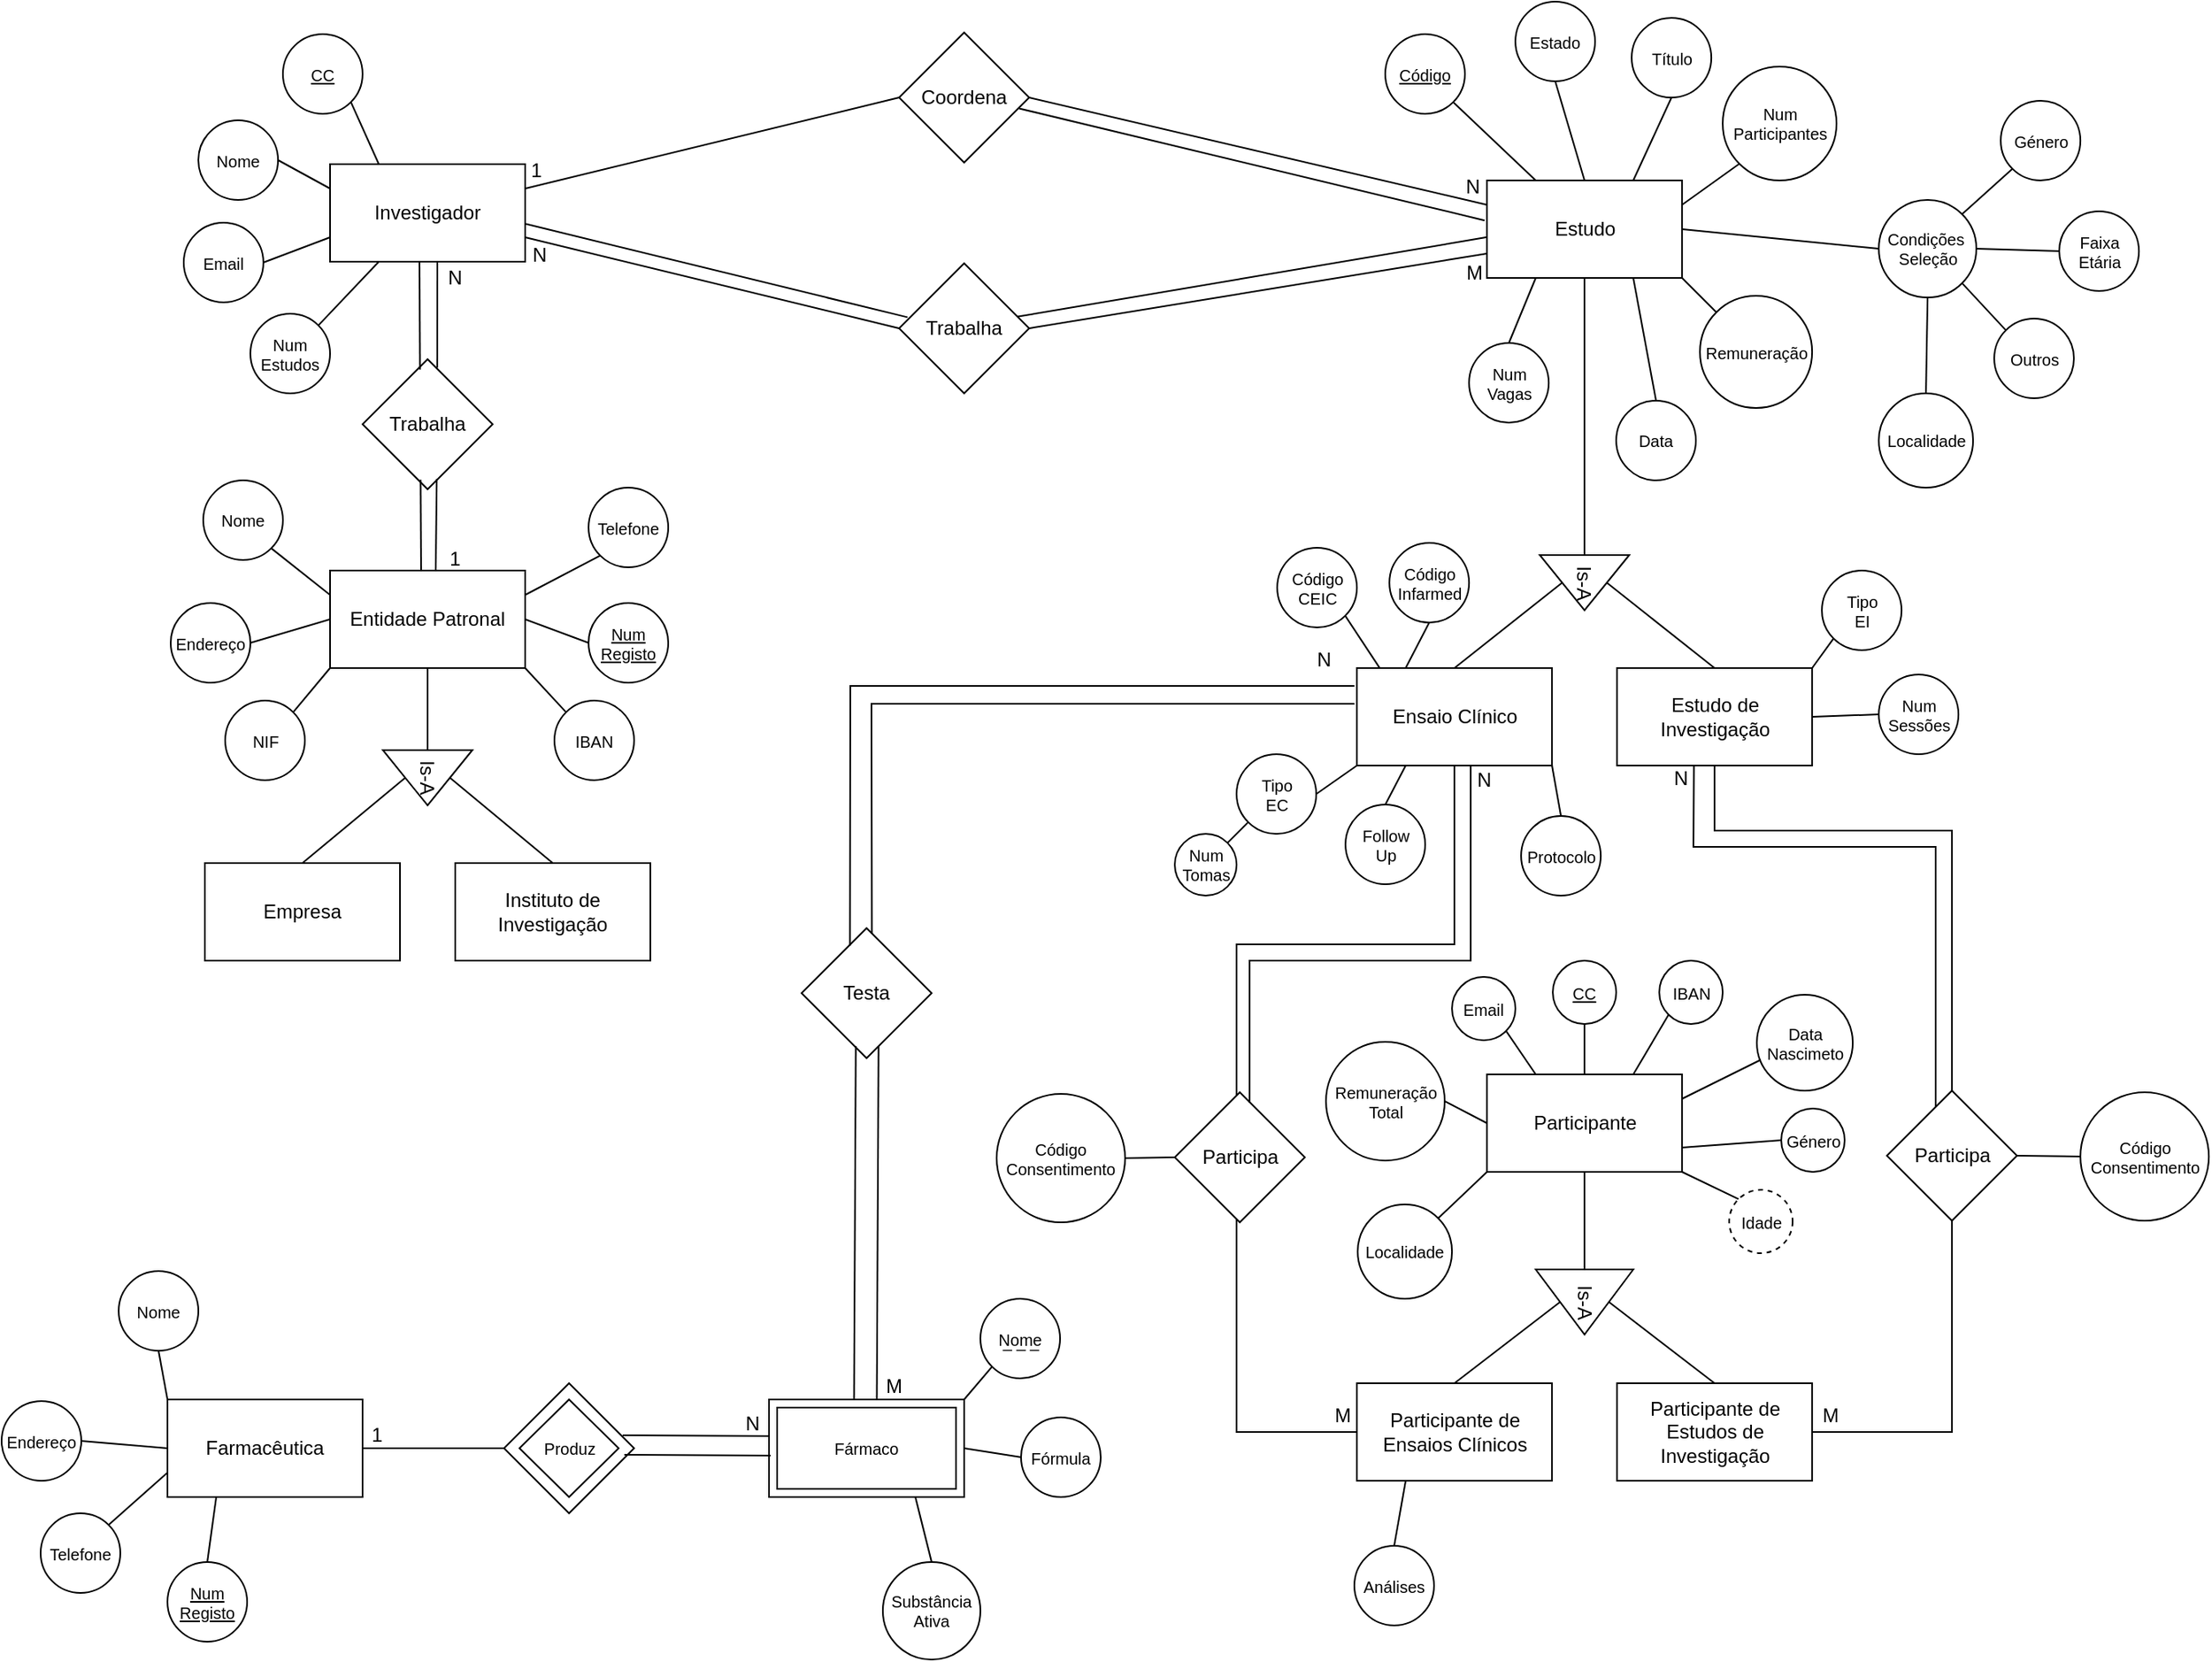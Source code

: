 <mxfile version="16.5.1" type="device" pages="2"><diagram id="kby0kCUKzNHG1Tt-_YYW" name="Página-1"><mxGraphModel dx="1920" dy="1844" grid="1" gridSize="10" guides="1" tooltips="1" connect="1" arrows="1" fold="1" page="1" pageScale="1" pageWidth="827" pageHeight="1169" math="0" shadow="0"><root><mxCell id="0"/><mxCell id="1" parent="0"/><mxCell id="H3s6Y1fzGSYo7tB2uRHg-1" value="Participante" style="rounded=0;whiteSpace=wrap;html=1;" vertex="1" parent="1"><mxGeometry x="451.56" y="640" width="120" height="60" as="geometry"/></mxCell><mxCell id="H3s6Y1fzGSYo7tB2uRHg-7" value="Participante de Ensaios Clínicos" style="rounded=0;whiteSpace=wrap;html=1;" vertex="1" parent="1"><mxGeometry x="371.56" y="830" width="120" height="60" as="geometry"/></mxCell><mxCell id="H3s6Y1fzGSYo7tB2uRHg-8" value="Participante de Estudos de Investigação" style="rounded=0;whiteSpace=wrap;html=1;" vertex="1" parent="1"><mxGeometry x="531.56" y="830" width="120" height="60" as="geometry"/></mxCell><mxCell id="H3s6Y1fzGSYo7tB2uRHg-9" value="Is-A" style="triangle;whiteSpace=wrap;html=1;rotation=90;" vertex="1" parent="1"><mxGeometry x="491.56" y="750" width="40" height="60" as="geometry"/></mxCell><mxCell id="H3s6Y1fzGSYo7tB2uRHg-10" value="Estudo" style="rounded=0;whiteSpace=wrap;html=1;" vertex="1" parent="1"><mxGeometry x="451.56" y="90" width="120" height="60" as="geometry"/></mxCell><mxCell id="H3s6Y1fzGSYo7tB2uRHg-11" value="Ensaio Clínico" style="rounded=0;whiteSpace=wrap;html=1;" vertex="1" parent="1"><mxGeometry x="371.56" y="390" width="120" height="60" as="geometry"/></mxCell><mxCell id="H3s6Y1fzGSYo7tB2uRHg-12" value="Estudo de Investigação" style="rounded=0;whiteSpace=wrap;html=1;" vertex="1" parent="1"><mxGeometry x="531.56" y="390" width="120" height="60" as="geometry"/></mxCell><mxCell id="H3s6Y1fzGSYo7tB2uRHg-13" value="Is-A" style="triangle;whiteSpace=wrap;html=1;rotation=90;" vertex="1" parent="1"><mxGeometry x="494.56" y="310" width="34" height="55" as="geometry"/></mxCell><mxCell id="H3s6Y1fzGSYo7tB2uRHg-14" value="Investigador" style="rounded=0;whiteSpace=wrap;html=1;fontFamily=Helvetica;fontSize=12;fontColor=default;strokeColor=default;fillColor=default;" vertex="1" parent="1"><mxGeometry x="-260" y="80" width="120" height="60" as="geometry"/></mxCell><mxCell id="H3s6Y1fzGSYo7tB2uRHg-15" value="Instituto de Investigação" style="rounded=0;whiteSpace=wrap;html=1;fontFamily=Helvetica;fontSize=12;fontColor=default;strokeColor=default;fillColor=default;" vertex="1" parent="1"><mxGeometry x="-183" y="510" width="120" height="60" as="geometry"/></mxCell><mxCell id="H3s6Y1fzGSYo7tB2uRHg-16" value="Empresa" style="rounded=0;whiteSpace=wrap;html=1;fontFamily=Helvetica;fontSize=12;fontColor=default;strokeColor=default;fillColor=default;" vertex="1" parent="1"><mxGeometry x="-337" y="510" width="120" height="60" as="geometry"/></mxCell><mxCell id="H3s6Y1fzGSYo7tB2uRHg-17" value="Farmacêutica" style="rounded=0;whiteSpace=wrap;html=1;fontFamily=Helvetica;fontSize=12;fontColor=default;strokeColor=default;fillColor=default;" vertex="1" parent="1"><mxGeometry x="-360" y="840" width="120" height="60" as="geometry"/></mxCell><mxCell id="H3s6Y1fzGSYo7tB2uRHg-18" value="" style="rounded=0;whiteSpace=wrap;html=1;fontFamily=Helvetica;fontSize=12;fontColor=default;strokeColor=default;fillColor=default;" vertex="1" parent="1"><mxGeometry x="10" y="840" width="120" height="60" as="geometry"/></mxCell><mxCell id="H3s6Y1fzGSYo7tB2uRHg-19" value="" style="endArrow=none;html=1;rounded=0;fontFamily=Helvetica;fontSize=12;fontColor=default;entryX=0.5;entryY=1;entryDx=0;entryDy=0;exitX=0;exitY=0.5;exitDx=0;exitDy=0;" edge="1" parent="1" source="H3s6Y1fzGSYo7tB2uRHg-9" target="H3s6Y1fzGSYo7tB2uRHg-1"><mxGeometry width="50" height="50" relative="1" as="geometry"><mxPoint x="511.56" y="720" as="sourcePoint"/><mxPoint x="421.56" y="740" as="targetPoint"/></mxGeometry></mxCell><mxCell id="H3s6Y1fzGSYo7tB2uRHg-20" value="" style="endArrow=none;html=1;rounded=0;fontFamily=Helvetica;fontSize=12;fontColor=default;entryX=0.5;entryY=1;entryDx=0;entryDy=0;exitX=0.5;exitY=0;exitDx=0;exitDy=0;" edge="1" parent="1" source="H3s6Y1fzGSYo7tB2uRHg-7" target="H3s6Y1fzGSYo7tB2uRHg-9"><mxGeometry width="50" height="50" relative="1" as="geometry"><mxPoint x="491.56" y="910" as="sourcePoint"/><mxPoint x="541.56" y="860" as="targetPoint"/></mxGeometry></mxCell><mxCell id="H3s6Y1fzGSYo7tB2uRHg-21" value="" style="endArrow=none;html=1;rounded=0;fontFamily=Helvetica;fontSize=12;fontColor=default;entryX=0.5;entryY=0;entryDx=0;entryDy=0;exitX=0.5;exitY=0;exitDx=0;exitDy=0;" edge="1" parent="1" source="H3s6Y1fzGSYo7tB2uRHg-8" target="H3s6Y1fzGSYo7tB2uRHg-9"><mxGeometry width="50" height="50" relative="1" as="geometry"><mxPoint x="531.56" y="970" as="sourcePoint"/><mxPoint x="581.56" y="920" as="targetPoint"/></mxGeometry></mxCell><mxCell id="H3s6Y1fzGSYo7tB2uRHg-22" value="" style="endArrow=none;html=1;rounded=0;fontFamily=Helvetica;fontSize=12;fontColor=default;entryX=0.5;entryY=1;entryDx=0;entryDy=0;exitX=0;exitY=0.5;exitDx=0;exitDy=0;" edge="1" parent="1" source="H3s6Y1fzGSYo7tB2uRHg-13" target="H3s6Y1fzGSYo7tB2uRHg-10"><mxGeometry width="50" height="50" relative="1" as="geometry"><mxPoint x="341.56" y="220" as="sourcePoint"/><mxPoint x="391.56" y="170" as="targetPoint"/></mxGeometry></mxCell><mxCell id="H3s6Y1fzGSYo7tB2uRHg-23" value="" style="endArrow=none;html=1;rounded=0;fontFamily=Helvetica;fontSize=12;fontColor=default;entryX=0.5;entryY=1;entryDx=0;entryDy=0;exitX=0.5;exitY=0;exitDx=0;exitDy=0;" edge="1" parent="1" source="H3s6Y1fzGSYo7tB2uRHg-11" target="H3s6Y1fzGSYo7tB2uRHg-13"><mxGeometry width="50" height="50" relative="1" as="geometry"><mxPoint x="351.56" y="340" as="sourcePoint"/><mxPoint x="401.56" y="290" as="targetPoint"/></mxGeometry></mxCell><mxCell id="H3s6Y1fzGSYo7tB2uRHg-24" value="" style="endArrow=none;html=1;rounded=0;fontFamily=Helvetica;fontSize=12;fontColor=default;entryX=0.5;entryY=0;entryDx=0;entryDy=0;exitX=0.5;exitY=0;exitDx=0;exitDy=0;" edge="1" parent="1" source="H3s6Y1fzGSYo7tB2uRHg-12" target="H3s6Y1fzGSYo7tB2uRHg-13"><mxGeometry width="50" height="50" relative="1" as="geometry"><mxPoint x="651.56" y="340" as="sourcePoint"/><mxPoint x="701.56" y="290" as="targetPoint"/></mxGeometry></mxCell><mxCell id="H3s6Y1fzGSYo7tB2uRHg-27" value="" style="endArrow=none;html=1;rounded=0;fontFamily=Helvetica;fontSize=12;fontColor=default;entryX=0.5;entryY=1;entryDx=0;entryDy=0;exitX=0;exitY=0.5;exitDx=0;exitDy=0;" edge="1" parent="1" source="H3s6Y1fzGSYo7tB2uRHg-7" target="H3s6Y1fzGSYo7tB2uRHg-11"><mxGeometry width="50" height="50" relative="1" as="geometry"><mxPoint x="357.56" y="650" as="sourcePoint"/><mxPoint x="407.56" y="600" as="targetPoint"/><Array as="points"><mxPoint x="297.56" y="860"/><mxPoint x="297.56" y="560"/><mxPoint x="431.56" y="560"/></Array></mxGeometry></mxCell><mxCell id="H3s6Y1fzGSYo7tB2uRHg-28" value="" style="endArrow=none;html=1;rounded=0;fontFamily=Helvetica;fontSize=12;fontColor=default;entryX=0.5;entryY=1;entryDx=0;entryDy=0;exitX=1;exitY=0.5;exitDx=0;exitDy=0;" edge="1" parent="1" source="H3s6Y1fzGSYo7tB2uRHg-8" target="H3s6Y1fzGSYo7tB2uRHg-12"><mxGeometry width="50" height="50" relative="1" as="geometry"><mxPoint x="737.56" y="600" as="sourcePoint"/><mxPoint x="787.56" y="550" as="targetPoint"/><Array as="points"><mxPoint x="737.56" y="860"/><mxPoint x="737.56" y="490"/><mxPoint x="591.56" y="490"/></Array></mxGeometry></mxCell><mxCell id="H3s6Y1fzGSYo7tB2uRHg-33" value="Entidade Patronal" style="rounded=0;whiteSpace=wrap;html=1;fontFamily=Helvetica;fontSize=12;fontColor=default;strokeColor=default;fillColor=default;" vertex="1" parent="1"><mxGeometry x="-260" y="330" width="120" height="60" as="geometry"/></mxCell><mxCell id="H3s6Y1fzGSYo7tB2uRHg-35" value="" style="endArrow=none;html=1;rounded=0;fontFamily=Helvetica;fontSize=12;fontColor=default;exitX=1;exitY=0.5;exitDx=0;exitDy=0;entryX=0;entryY=0.75;entryDx=0;entryDy=0;startArrow=none;" edge="1" parent="1" source="H3s6Y1fzGSYo7tB2uRHg-49" target="H3s6Y1fzGSYo7tB2uRHg-10"><mxGeometry width="50" height="50" relative="1" as="geometry"><mxPoint x="-80" y="190" as="sourcePoint"/><mxPoint x="-30" y="140" as="targetPoint"/><Array as="points"/></mxGeometry></mxCell><mxCell id="H3s6Y1fzGSYo7tB2uRHg-36" value="" style="endArrow=none;html=1;rounded=0;fontFamily=Helvetica;fontSize=12;fontColor=default;exitX=0.066;exitY=0.426;exitDx=0;exitDy=0;startArrow=none;exitPerimeter=0;" edge="1" parent="1" source="H3s6Y1fzGSYo7tB2uRHg-61"><mxGeometry width="50" height="50" relative="1" as="geometry"><mxPoint x="-370" y="260" as="sourcePoint"/><mxPoint x="-194" y="140" as="targetPoint"/></mxGeometry></mxCell><mxCell id="H3s6Y1fzGSYo7tB2uRHg-37" value="Is-A" style="triangle;whiteSpace=wrap;html=1;rotation=90;" vertex="1" parent="1"><mxGeometry x="-217" y="430" width="34" height="55" as="geometry"/></mxCell><mxCell id="H3s6Y1fzGSYo7tB2uRHg-38" value="" style="endArrow=none;html=1;rounded=0;fontFamily=Helvetica;fontSize=12;fontColor=default;entryX=0.5;entryY=1;entryDx=0;entryDy=0;exitX=0;exitY=0.5;exitDx=0;exitDy=0;" edge="1" parent="1" source="H3s6Y1fzGSYo7tB2uRHg-37" target="H3s6Y1fzGSYo7tB2uRHg-33"><mxGeometry width="50" height="50" relative="1" as="geometry"><mxPoint x="-430" y="480" as="sourcePoint"/><mxPoint x="-380" y="430" as="targetPoint"/></mxGeometry></mxCell><mxCell id="H3s6Y1fzGSYo7tB2uRHg-40" value="" style="endArrow=none;html=1;rounded=0;fontFamily=Helvetica;fontSize=12;fontColor=default;entryX=0.5;entryY=1;entryDx=0;entryDy=0;exitX=0.5;exitY=0;exitDx=0;exitDy=0;" edge="1" parent="1" source="H3s6Y1fzGSYo7tB2uRHg-16" target="H3s6Y1fzGSYo7tB2uRHg-37"><mxGeometry width="50" height="50" relative="1" as="geometry"><mxPoint x="-350" y="480" as="sourcePoint"/><mxPoint x="-300" y="430" as="targetPoint"/></mxGeometry></mxCell><mxCell id="H3s6Y1fzGSYo7tB2uRHg-41" value="" style="endArrow=none;html=1;rounded=0;fontFamily=Helvetica;fontSize=12;fontColor=default;entryX=0.5;entryY=0;entryDx=0;entryDy=0;exitX=0.5;exitY=0;exitDx=0;exitDy=0;" edge="1" parent="1" source="H3s6Y1fzGSYo7tB2uRHg-15" target="H3s6Y1fzGSYo7tB2uRHg-37"><mxGeometry width="50" height="50" relative="1" as="geometry"><mxPoint x="-190" y="630" as="sourcePoint"/><mxPoint x="-140" y="580" as="targetPoint"/></mxGeometry></mxCell><mxCell id="H3s6Y1fzGSYo7tB2uRHg-48" value="Coordena" style="rhombus;whiteSpace=wrap;html=1;fontFamily=Helvetica;fontSize=12;fontColor=default;strokeColor=default;fillColor=default;" vertex="1" parent="1"><mxGeometry x="90" y="-1" width="80" height="80" as="geometry"/></mxCell><mxCell id="H3s6Y1fzGSYo7tB2uRHg-49" value="Trabalha" style="rhombus;whiteSpace=wrap;html=1;fontFamily=Helvetica;fontSize=12;fontColor=default;strokeColor=default;fillColor=default;" vertex="1" parent="1"><mxGeometry x="90" y="141" width="80" height="80" as="geometry"/></mxCell><mxCell id="H3s6Y1fzGSYo7tB2uRHg-50" value="" style="endArrow=none;html=1;rounded=0;fontFamily=Helvetica;fontSize=12;fontColor=default;exitX=1;exitY=0.75;exitDx=0;exitDy=0;entryX=0;entryY=0.5;entryDx=0;entryDy=0;" edge="1" parent="1" source="H3s6Y1fzGSYo7tB2uRHg-14" target="H3s6Y1fzGSYo7tB2uRHg-49"><mxGeometry width="50" height="50" relative="1" as="geometry"><mxPoint x="-140" y="110" as="sourcePoint"/><mxPoint x="354" y="110" as="targetPoint"/><Array as="points"/></mxGeometry></mxCell><mxCell id="H3s6Y1fzGSYo7tB2uRHg-51" value="" style="endArrow=none;html=1;rounded=0;fontFamily=Helvetica;fontSize=12;fontColor=default;exitX=1;exitY=0.25;exitDx=0;exitDy=0;entryX=0;entryY=0.5;entryDx=0;entryDy=0;" edge="1" parent="1" source="H3s6Y1fzGSYo7tB2uRHg-14" target="H3s6Y1fzGSYo7tB2uRHg-48"><mxGeometry width="50" height="50" relative="1" as="geometry"><mxPoint x="-50" y="90" as="sourcePoint"/><mxPoint y="40" as="targetPoint"/></mxGeometry></mxCell><mxCell id="H3s6Y1fzGSYo7tB2uRHg-52" value="" style="endArrow=none;html=1;rounded=0;fontFamily=Helvetica;fontSize=12;fontColor=default;entryX=1;entryY=0.5;entryDx=0;entryDy=0;exitX=0;exitY=0.25;exitDx=0;exitDy=0;" edge="1" parent="1" source="H3s6Y1fzGSYo7tB2uRHg-10" target="H3s6Y1fzGSYo7tB2uRHg-48"><mxGeometry width="50" height="50" relative="1" as="geometry"><mxPoint x="30" y="130" as="sourcePoint"/><mxPoint x="80" y="80" as="targetPoint"/></mxGeometry></mxCell><mxCell id="H3s6Y1fzGSYo7tB2uRHg-53" value="1" style="text;html=1;strokeColor=none;fillColor=none;align=center;verticalAlign=middle;whiteSpace=wrap;rounded=0;fontFamily=Helvetica;fontSize=12;fontColor=default;" vertex="1" parent="1"><mxGeometry x="-163" y="69" width="60" height="30" as="geometry"/></mxCell><mxCell id="H3s6Y1fzGSYo7tB2uRHg-54" value="N" style="text;html=1;strokeColor=none;fillColor=none;align=center;verticalAlign=middle;whiteSpace=wrap;rounded=0;fontFamily=Helvetica;fontSize=12;fontColor=default;" vertex="1" parent="1"><mxGeometry x="412.56" y="79" width="60" height="30" as="geometry"/></mxCell><mxCell id="H3s6Y1fzGSYo7tB2uRHg-56" value="" style="endArrow=none;html=1;rounded=0;fontFamily=Helvetica;fontSize=12;fontColor=default;entryX=-0.012;entryY=0.41;entryDx=0;entryDy=0;exitX=0.923;exitY=0.584;exitDx=0;exitDy=0;exitPerimeter=0;entryPerimeter=0;" edge="1" parent="1" source="H3s6Y1fzGSYo7tB2uRHg-48" target="H3s6Y1fzGSYo7tB2uRHg-10"><mxGeometry width="50" height="50" relative="1" as="geometry"><mxPoint x="130.0" y="57" as="sourcePoint"/><mxPoint x="354" y="107" as="targetPoint"/></mxGeometry></mxCell><mxCell id="H3s6Y1fzGSYo7tB2uRHg-57" value="N" style="text;html=1;strokeColor=none;fillColor=none;align=center;verticalAlign=middle;whiteSpace=wrap;rounded=0;fontFamily=Helvetica;fontSize=12;fontColor=default;" vertex="1" parent="1"><mxGeometry x="-161" y="121" width="60" height="30" as="geometry"/></mxCell><mxCell id="H3s6Y1fzGSYo7tB2uRHg-58" value="M" style="text;html=1;strokeColor=none;fillColor=none;align=center;verticalAlign=middle;whiteSpace=wrap;rounded=0;fontFamily=Helvetica;fontSize=12;fontColor=default;" vertex="1" parent="1"><mxGeometry x="413.56" y="132" width="60" height="30" as="geometry"/></mxCell><mxCell id="H3s6Y1fzGSYo7tB2uRHg-59" value="" style="endArrow=none;html=1;rounded=0;fontFamily=Helvetica;fontSize=12;fontColor=default;entryX=1.003;entryY=0.613;entryDx=0;entryDy=0;exitX=0.065;exitY=0.415;exitDx=0;exitDy=0;exitPerimeter=0;entryPerimeter=0;" edge="1" parent="1" source="H3s6Y1fzGSYo7tB2uRHg-49" target="H3s6Y1fzGSYo7tB2uRHg-14"><mxGeometry width="50" height="50" relative="1" as="geometry"><mxPoint x="80" y="170" as="sourcePoint"/><mxPoint x="-30" y="190" as="targetPoint"/></mxGeometry></mxCell><mxCell id="H3s6Y1fzGSYo7tB2uRHg-60" value="" style="endArrow=none;html=1;rounded=0;fontFamily=Helvetica;fontSize=12;fontColor=default;exitX=0.913;exitY=0.41;exitDx=0;exitDy=0;exitPerimeter=0;entryX=0.001;entryY=0.582;entryDx=0;entryDy=0;entryPerimeter=0;" edge="1" parent="1" source="H3s6Y1fzGSYo7tB2uRHg-49" target="H3s6Y1fzGSYo7tB2uRHg-10"><mxGeometry width="50" height="50" relative="1" as="geometry"><mxPoint x="280" y="240" as="sourcePoint"/><mxPoint x="350" y="110" as="targetPoint"/></mxGeometry></mxCell><mxCell id="H3s6Y1fzGSYo7tB2uRHg-61" value="Trabalha" style="rhombus;whiteSpace=wrap;html=1;fontFamily=Helvetica;fontSize=12;fontColor=default;strokeColor=default;fillColor=default;direction=south;" vertex="1" parent="1"><mxGeometry x="-240" y="200" width="80" height="80" as="geometry"/></mxCell><mxCell id="H3s6Y1fzGSYo7tB2uRHg-62" value="" style="endArrow=none;html=1;rounded=0;fontFamily=Helvetica;fontSize=12;fontColor=default;entryX=0.922;entryY=0.405;entryDx=0;entryDy=0;entryPerimeter=0;" edge="1" parent="1"><mxGeometry width="50" height="50" relative="1" as="geometry"><mxPoint x="-195" y="330" as="sourcePoint"/><mxPoint x="-194.4" y="273.76" as="targetPoint"/></mxGeometry></mxCell><mxCell id="H3s6Y1fzGSYo7tB2uRHg-64" value="N" style="text;html=1;strokeColor=none;fillColor=none;align=center;verticalAlign=middle;whiteSpace=wrap;rounded=0;fontFamily=Helvetica;fontSize=12;fontColor=default;" vertex="1" parent="1"><mxGeometry x="-213" y="135" width="60" height="30" as="geometry"/></mxCell><mxCell id="H3s6Y1fzGSYo7tB2uRHg-65" value="1" style="text;html=1;strokeColor=none;fillColor=none;align=center;verticalAlign=middle;whiteSpace=wrap;rounded=0;fontFamily=Helvetica;fontSize=12;fontColor=default;" vertex="1" parent="1"><mxGeometry x="-213" y="308" width="60" height="30" as="geometry"/></mxCell><mxCell id="H3s6Y1fzGSYo7tB2uRHg-66" value="" style="endArrow=none;html=1;rounded=0;fontFamily=Helvetica;fontSize=12;fontColor=default;exitX=0.08;exitY=0.571;exitDx=0;exitDy=0;exitPerimeter=0;" edge="1" parent="1"><mxGeometry width="50" height="50" relative="1" as="geometry"><mxPoint x="-204.68" y="206.4" as="sourcePoint"/><mxPoint x="-205" y="140" as="targetPoint"/></mxGeometry></mxCell><mxCell id="H3s6Y1fzGSYo7tB2uRHg-67" value="" style="endArrow=none;html=1;rounded=0;fontFamily=Helvetica;fontSize=12;fontColor=default;entryX=0.926;entryY=0.554;entryDx=0;entryDy=0;entryPerimeter=0;" edge="1" parent="1" target="H3s6Y1fzGSYo7tB2uRHg-61"><mxGeometry width="50" height="50" relative="1" as="geometry"><mxPoint x="-204" y="330" as="sourcePoint"/><mxPoint x="-204" y="280" as="targetPoint"/></mxGeometry></mxCell><mxCell id="H3s6Y1fzGSYo7tB2uRHg-69" value="Testa" style="rhombus;whiteSpace=wrap;html=1;fontFamily=Helvetica;fontSize=12;fontColor=default;strokeColor=default;fillColor=default;" vertex="1" parent="1"><mxGeometry x="30" y="550" width="80" height="80" as="geometry"/></mxCell><mxCell id="H3s6Y1fzGSYo7tB2uRHg-70" value="N" style="text;html=1;strokeColor=none;fillColor=none;align=center;verticalAlign=middle;whiteSpace=wrap;rounded=0;fontFamily=Helvetica;fontSize=12;fontColor=default;" vertex="1" parent="1"><mxGeometry x="332.56" y="370" width="37.44" height="29" as="geometry"/></mxCell><mxCell id="H3s6Y1fzGSYo7tB2uRHg-71" value="M" style="text;html=1;strokeColor=none;fillColor=none;align=center;verticalAlign=middle;whiteSpace=wrap;rounded=0;fontFamily=Helvetica;fontSize=12;fontColor=default;" vertex="1" parent="1"><mxGeometry x="57" y="817" width="60" height="30" as="geometry"/></mxCell><mxCell id="H3s6Y1fzGSYo7tB2uRHg-73" value="" style="endArrow=none;html=1;rounded=0;fontFamily=Helvetica;fontSize=12;fontColor=default;exitX=0.419;exitY=0.009;exitDx=0;exitDy=0;exitPerimeter=0;entryX=0.392;entryY=0.908;entryDx=0;entryDy=0;entryPerimeter=0;" edge="1" parent="1"><mxGeometry width="50" height="50" relative="1" as="geometry"><mxPoint x="62.28" y="840.54" as="sourcePoint"/><mxPoint x="63.36" y="622.64" as="targetPoint"/></mxGeometry></mxCell><mxCell id="H3s6Y1fzGSYo7tB2uRHg-74" value="" style="endArrow=none;html=1;rounded=0;fontFamily=Helvetica;fontSize=12;fontColor=default;exitX=0.419;exitY=0.009;exitDx=0;exitDy=0;exitPerimeter=0;entryX=0.392;entryY=0.908;entryDx=0;entryDy=0;entryPerimeter=0;" edge="1" parent="1"><mxGeometry width="50" height="50" relative="1" as="geometry"><mxPoint x="76.28" y="840.54" as="sourcePoint"/><mxPoint x="77.36" y="622.64" as="targetPoint"/></mxGeometry></mxCell><mxCell id="H3s6Y1fzGSYo7tB2uRHg-75" value="" style="endArrow=none;html=1;rounded=0;fontFamily=Helvetica;fontSize=12;fontColor=default;exitX=0.372;exitY=0.135;exitDx=0;exitDy=0;exitPerimeter=0;" edge="1" parent="1" source="H3s6Y1fzGSYo7tB2uRHg-69"><mxGeometry width="50" height="50" relative="1" as="geometry"><mxPoint x="30" y="510" as="sourcePoint"/><mxPoint x="370" y="401" as="targetPoint"/><Array as="points"><mxPoint x="60" y="401"/></Array></mxGeometry></mxCell><mxCell id="H3s6Y1fzGSYo7tB2uRHg-76" value="" style="endArrow=none;html=1;rounded=0;fontFamily=Helvetica;fontSize=12;fontColor=default;exitX=0.578;exitY=0.094;exitDx=0;exitDy=0;exitPerimeter=0;" edge="1" parent="1"><mxGeometry width="50" height="50" relative="1" as="geometry"><mxPoint x="73.24" y="553.52" as="sourcePoint"/><mxPoint x="370" y="412" as="targetPoint"/><Array as="points"><mxPoint x="73" y="412"/></Array></mxGeometry></mxCell><mxCell id="H3s6Y1fzGSYo7tB2uRHg-79" value="" style="rhombus;whiteSpace=wrap;html=1;fontFamily=Helvetica;fontSize=12;fontColor=default;strokeColor=default;fillColor=default;" vertex="1" parent="1"><mxGeometry x="-153" y="830" width="80" height="80" as="geometry"/></mxCell><mxCell id="H3s6Y1fzGSYo7tB2uRHg-80" value="1" style="text;html=1;strokeColor=none;fillColor=none;align=center;verticalAlign=middle;whiteSpace=wrap;rounded=0;fontFamily=Helvetica;fontSize=12;fontColor=default;" vertex="1" parent="1"><mxGeometry x="-261" y="847" width="60" height="30" as="geometry"/></mxCell><mxCell id="H3s6Y1fzGSYo7tB2uRHg-81" value="N" style="text;html=1;strokeColor=none;fillColor=none;align=center;verticalAlign=middle;whiteSpace=wrap;rounded=0;fontFamily=Helvetica;fontSize=12;fontColor=default;" vertex="1" parent="1"><mxGeometry x="-30" y="840" width="60" height="30" as="geometry"/></mxCell><mxCell id="H3s6Y1fzGSYo7tB2uRHg-82" value="" style="endArrow=none;html=1;rounded=0;fontFamily=Helvetica;fontSize=12;fontColor=default;entryX=0;entryY=0.358;entryDx=0;entryDy=0;entryPerimeter=0;" edge="1" parent="1"><mxGeometry width="50" height="50" relative="1" as="geometry"><mxPoint x="-80" y="862" as="sourcePoint"/><mxPoint x="10.0" y="862.48" as="targetPoint"/></mxGeometry></mxCell><mxCell id="H3s6Y1fzGSYo7tB2uRHg-83" value="" style="endArrow=none;html=1;rounded=0;fontFamily=Helvetica;fontSize=12;fontColor=default;entryX=0;entryY=0.358;entryDx=0;entryDy=0;entryPerimeter=0;" edge="1" parent="1"><mxGeometry width="50" height="50" relative="1" as="geometry"><mxPoint x="-79.0" y="874" as="sourcePoint"/><mxPoint x="11.0" y="874.48" as="targetPoint"/></mxGeometry></mxCell><mxCell id="H3s6Y1fzGSYo7tB2uRHg-84" value="" style="endArrow=none;html=1;rounded=0;fontFamily=Helvetica;fontSize=12;fontColor=default;exitX=1;exitY=0.5;exitDx=0;exitDy=0;entryX=0;entryY=0.5;entryDx=0;entryDy=0;" edge="1" parent="1" source="H3s6Y1fzGSYo7tB2uRHg-17" target="H3s6Y1fzGSYo7tB2uRHg-79"><mxGeometry width="50" height="50" relative="1" as="geometry"><mxPoint x="-200" y="950" as="sourcePoint"/><mxPoint x="-150" y="900" as="targetPoint"/></mxGeometry></mxCell><mxCell id="H3s6Y1fzGSYo7tB2uRHg-85" value="Participa" style="rhombus;whiteSpace=wrap;html=1;fontFamily=Helvetica;fontSize=12;fontColor=default;strokeColor=default;fillColor=default;" vertex="1" parent="1"><mxGeometry x="259.56" y="651" width="80" height="80" as="geometry"/></mxCell><mxCell id="H3s6Y1fzGSYo7tB2uRHg-86" value="Participa" style="rhombus;whiteSpace=wrap;html=1;fontFamily=Helvetica;fontSize=12;fontColor=default;strokeColor=default;fillColor=default;" vertex="1" parent="1"><mxGeometry x="697.56" y="650" width="80" height="80" as="geometry"/></mxCell><mxCell id="H3s6Y1fzGSYo7tB2uRHg-88" value="" style="endArrow=none;html=1;rounded=0;fontFamily=Helvetica;fontSize=12;fontColor=default;entryX=0.6;entryY=0.094;entryDx=0;entryDy=0;entryPerimeter=0;" edge="1" parent="1"><mxGeometry width="50" height="50" relative="1" as="geometry"><mxPoint x="441.56" y="450" as="sourcePoint"/><mxPoint x="305.56" y="657.52" as="targetPoint"/><Array as="points"><mxPoint x="441.56" y="570"/><mxPoint x="305.56" y="570"/></Array></mxGeometry></mxCell><mxCell id="H3s6Y1fzGSYo7tB2uRHg-89" value="" style="endArrow=none;html=1;rounded=0;fontFamily=Helvetica;fontSize=12;fontColor=default;entryX=0.394;entryY=1.003;entryDx=0;entryDy=0;entryPerimeter=0;" edge="1" parent="1" target="H3s6Y1fzGSYo7tB2uRHg-12"><mxGeometry width="50" height="50" relative="1" as="geometry"><mxPoint x="727.56" y="660" as="sourcePoint"/><mxPoint x="667.56" y="510" as="targetPoint"/><Array as="points"><mxPoint x="727.56" y="500"/><mxPoint x="578.56" y="500"/></Array></mxGeometry></mxCell><mxCell id="H3s6Y1fzGSYo7tB2uRHg-90" value="N" style="text;html=1;strokeColor=none;fillColor=none;align=center;verticalAlign=middle;whiteSpace=wrap;rounded=0;fontFamily=Helvetica;fontSize=12;fontColor=default;" vertex="1" parent="1"><mxGeometry x="419.56" y="444" width="60" height="30" as="geometry"/></mxCell><mxCell id="H3s6Y1fzGSYo7tB2uRHg-91" value="N" style="text;html=1;strokeColor=none;fillColor=none;align=center;verticalAlign=middle;whiteSpace=wrap;rounded=0;fontFamily=Helvetica;fontSize=12;fontColor=default;" vertex="1" parent="1"><mxGeometry x="540.56" y="443" width="60" height="30" as="geometry"/></mxCell><mxCell id="H3s6Y1fzGSYo7tB2uRHg-92" value="M" style="text;html=1;strokeColor=none;fillColor=none;align=center;verticalAlign=middle;whiteSpace=wrap;rounded=0;fontFamily=Helvetica;fontSize=12;fontColor=default;" vertex="1" parent="1"><mxGeometry x="332.56" y="835" width="60" height="30" as="geometry"/></mxCell><mxCell id="H3s6Y1fzGSYo7tB2uRHg-93" value="M" style="text;html=1;strokeColor=none;fillColor=none;align=center;verticalAlign=middle;whiteSpace=wrap;rounded=0;fontFamily=Helvetica;fontSize=12;fontColor=default;" vertex="1" parent="1"><mxGeometry x="632.56" y="835" width="60" height="30" as="geometry"/></mxCell><mxCell id="H3s6Y1fzGSYo7tB2uRHg-94" value="Título" style="ellipse;whiteSpace=wrap;html=1;aspect=fixed;fontFamily=Helvetica;fontSize=10;fontColor=default;strokeColor=default;fillColor=default;" vertex="1" parent="1"><mxGeometry x="540.56" y="-10" width="49" height="49" as="geometry"/></mxCell><mxCell id="H3s6Y1fzGSYo7tB2uRHg-96" value="&lt;u&gt;Código&lt;/u&gt;" style="ellipse;whiteSpace=wrap;html=1;aspect=fixed;fontFamily=Helvetica;fontSize=10;fontColor=default;strokeColor=default;fillColor=default;" vertex="1" parent="1"><mxGeometry x="389" width="49" height="49" as="geometry"/></mxCell><mxCell id="H3s6Y1fzGSYo7tB2uRHg-97" value="&lt;font style=&quot;font-size: 10px&quot;&gt;Num&lt;br&gt;Participantes&lt;/font&gt;" style="ellipse;whiteSpace=wrap;html=1;aspect=fixed;fontFamily=Helvetica;fontSize=10;fontColor=default;strokeColor=default;fillColor=default;" vertex="1" parent="1"><mxGeometry x="596.56" y="20" width="70" height="70" as="geometry"/></mxCell><mxCell id="H3s6Y1fzGSYo7tB2uRHg-98" value="&lt;font style=&quot;font-size: 10px&quot;&gt;Num&lt;br&gt;Vagas&lt;/font&gt;" style="ellipse;whiteSpace=wrap;html=1;aspect=fixed;fontFamily=Helvetica;fontSize=10;fontColor=default;strokeColor=default;fillColor=default;direction=south;" vertex="1" parent="1"><mxGeometry x="440.56" y="190" width="49" height="49" as="geometry"/></mxCell><mxCell id="H3s6Y1fzGSYo7tB2uRHg-99" value="Num&lt;br&gt;Sessões" style="ellipse;whiteSpace=wrap;html=1;aspect=fixed;fontFamily=Helvetica;fontSize=10;fontColor=default;strokeColor=default;fillColor=default;" vertex="1" parent="1"><mxGeometry x="692.56" y="394" width="49" height="49" as="geometry"/></mxCell><mxCell id="H3s6Y1fzGSYo7tB2uRHg-100" value="Tipo&lt;br&gt;EI" style="ellipse;whiteSpace=wrap;html=1;aspect=fixed;fontFamily=Helvetica;fontSize=10;fontColor=default;strokeColor=default;fillColor=default;" vertex="1" parent="1"><mxGeometry x="657.56" y="330" width="49" height="49" as="geometry"/></mxCell><mxCell id="H3s6Y1fzGSYo7tB2uRHg-101" value="" style="endArrow=none;html=1;rounded=0;fontFamily=Helvetica;fontSize=10;fontColor=default;entryX=1;entryY=1;entryDx=0;entryDy=0;exitX=0.25;exitY=0;exitDx=0;exitDy=0;" edge="1" parent="1" source="H3s6Y1fzGSYo7tB2uRHg-10" target="H3s6Y1fzGSYo7tB2uRHg-96"><mxGeometry width="50" height="50" relative="1" as="geometry"><mxPoint x="517.56" y="110" as="sourcePoint"/><mxPoint x="567.56" y="60" as="targetPoint"/></mxGeometry></mxCell><mxCell id="H3s6Y1fzGSYo7tB2uRHg-102" value="" style="endArrow=none;html=1;rounded=0;fontFamily=Helvetica;fontSize=10;fontColor=default;entryX=0.5;entryY=1;entryDx=0;entryDy=0;exitX=0.75;exitY=0;exitDx=0;exitDy=0;" edge="1" parent="1" source="H3s6Y1fzGSYo7tB2uRHg-10" target="H3s6Y1fzGSYo7tB2uRHg-94"><mxGeometry width="50" height="50" relative="1" as="geometry"><mxPoint x="687.56" y="70" as="sourcePoint"/><mxPoint x="737.56" y="20" as="targetPoint"/></mxGeometry></mxCell><mxCell id="H3s6Y1fzGSYo7tB2uRHg-103" value="" style="endArrow=none;html=1;rounded=0;fontFamily=Helvetica;fontSize=10;fontColor=default;entryX=0;entryY=1;entryDx=0;entryDy=0;exitX=1;exitY=0.25;exitDx=0;exitDy=0;" edge="1" parent="1" source="H3s6Y1fzGSYo7tB2uRHg-10" target="H3s6Y1fzGSYo7tB2uRHg-97"><mxGeometry width="50" height="50" relative="1" as="geometry"><mxPoint x="727.56" y="160" as="sourcePoint"/><mxPoint x="777.56" y="110" as="targetPoint"/></mxGeometry></mxCell><mxCell id="H3s6Y1fzGSYo7tB2uRHg-110" value="Código&lt;br&gt;Infarmed" style="ellipse;whiteSpace=wrap;html=1;aspect=fixed;fontFamily=Helvetica;fontSize=10;fontColor=default;strokeColor=default;fillColor=default;" vertex="1" parent="1"><mxGeometry x="391.56" y="313" width="49" height="49" as="geometry"/></mxCell><mxCell id="H3s6Y1fzGSYo7tB2uRHg-111" value="Código&lt;br&gt;CEIC" style="ellipse;whiteSpace=wrap;html=1;aspect=fixed;fontFamily=Helvetica;fontSize=10;fontColor=default;strokeColor=default;fillColor=default;" vertex="1" parent="1"><mxGeometry x="322.56" y="316" width="49" height="49" as="geometry"/></mxCell><mxCell id="H3s6Y1fzGSYo7tB2uRHg-112" value="" style="endArrow=none;html=1;rounded=0;fontFamily=Helvetica;fontSize=10;fontColor=default;entryX=0.5;entryY=1;entryDx=0;entryDy=0;exitX=0.25;exitY=0;exitDx=0;exitDy=0;" edge="1" parent="1" source="H3s6Y1fzGSYo7tB2uRHg-11" target="H3s6Y1fzGSYo7tB2uRHg-110"><mxGeometry width="50" height="50" relative="1" as="geometry"><mxPoint x="577.56" y="340" as="sourcePoint"/><mxPoint x="627.56" y="290" as="targetPoint"/></mxGeometry></mxCell><mxCell id="H3s6Y1fzGSYo7tB2uRHg-113" value="" style="endArrow=none;html=1;rounded=0;fontFamily=Helvetica;fontSize=10;fontColor=default;entryX=1;entryY=1;entryDx=0;entryDy=0;exitX=0.116;exitY=-0.003;exitDx=0;exitDy=0;exitPerimeter=0;" edge="1" parent="1" source="H3s6Y1fzGSYo7tB2uRHg-11" target="H3s6Y1fzGSYo7tB2uRHg-111"><mxGeometry width="50" height="50" relative="1" as="geometry"><mxPoint x="237.56" y="400" as="sourcePoint"/><mxPoint x="287.56" y="350" as="targetPoint"/></mxGeometry></mxCell><mxCell id="H3s6Y1fzGSYo7tB2uRHg-114" value="" style="endArrow=none;html=1;rounded=0;fontFamily=Helvetica;fontSize=10;fontColor=default;entryX=0;entryY=1;entryDx=0;entryDy=0;exitX=1;exitY=0;exitDx=0;exitDy=0;" edge="1" parent="1" source="H3s6Y1fzGSYo7tB2uRHg-12" target="H3s6Y1fzGSYo7tB2uRHg-100"><mxGeometry width="50" height="50" relative="1" as="geometry"><mxPoint x="787.56" y="360" as="sourcePoint"/><mxPoint x="837.56" y="310" as="targetPoint"/></mxGeometry></mxCell><mxCell id="H3s6Y1fzGSYo7tB2uRHg-115" value="" style="endArrow=none;html=1;rounded=0;fontFamily=Helvetica;fontSize=10;fontColor=default;entryX=0;entryY=0.5;entryDx=0;entryDy=0;exitX=1;exitY=0.5;exitDx=0;exitDy=0;" edge="1" parent="1" source="H3s6Y1fzGSYo7tB2uRHg-12" target="H3s6Y1fzGSYo7tB2uRHg-99"><mxGeometry width="50" height="50" relative="1" as="geometry"><mxPoint x="757.56" y="400" as="sourcePoint"/><mxPoint x="807.56" y="350" as="targetPoint"/></mxGeometry></mxCell><mxCell id="H3s6Y1fzGSYo7tB2uRHg-116" value="Tipo&lt;br&gt;EC" style="ellipse;whiteSpace=wrap;html=1;aspect=fixed;fontFamily=Helvetica;fontSize=10;fontColor=default;strokeColor=default;fillColor=default;" vertex="1" parent="1"><mxGeometry x="297.56" y="443" width="49" height="49" as="geometry"/></mxCell><mxCell id="H3s6Y1fzGSYo7tB2uRHg-117" value="" style="endArrow=none;html=1;rounded=0;fontFamily=Helvetica;fontSize=10;fontColor=default;entryX=0;entryY=1;entryDx=0;entryDy=0;exitX=1;exitY=0.5;exitDx=0;exitDy=0;" edge="1" parent="1" source="H3s6Y1fzGSYo7tB2uRHg-116" target="H3s6Y1fzGSYo7tB2uRHg-11"><mxGeometry width="50" height="50" relative="1" as="geometry"><mxPoint x="357.56" y="570" as="sourcePoint"/><mxPoint x="407.56" y="520" as="targetPoint"/></mxGeometry></mxCell><mxCell id="H3s6Y1fzGSYo7tB2uRHg-118" value="Follow&lt;br&gt;Up" style="ellipse;whiteSpace=wrap;html=1;aspect=fixed;fontFamily=Helvetica;fontSize=10;fontColor=default;strokeColor=default;fillColor=default;" vertex="1" parent="1"><mxGeometry x="364.56" y="474" width="49" height="49" as="geometry"/></mxCell><mxCell id="H3s6Y1fzGSYo7tB2uRHg-119" value="" style="endArrow=none;html=1;rounded=0;fontFamily=Helvetica;fontSize=10;fontColor=default;entryX=0.25;entryY=1;entryDx=0;entryDy=0;exitX=0.5;exitY=0;exitDx=0;exitDy=0;" edge="1" parent="1" source="H3s6Y1fzGSYo7tB2uRHg-118" target="H3s6Y1fzGSYo7tB2uRHg-11"><mxGeometry width="50" height="50" relative="1" as="geometry"><mxPoint x="247.56" y="540" as="sourcePoint"/><mxPoint x="297.56" y="490" as="targetPoint"/></mxGeometry></mxCell><mxCell id="H3s6Y1fzGSYo7tB2uRHg-120" value="Num&lt;br&gt;Tomas" style="ellipse;whiteSpace=wrap;html=1;aspect=fixed;fontFamily=Helvetica;fontSize=10;fontColor=default;strokeColor=default;fillColor=default;" vertex="1" parent="1"><mxGeometry x="259.56" y="492" width="38" height="38" as="geometry"/></mxCell><mxCell id="H3s6Y1fzGSYo7tB2uRHg-121" value="" style="endArrow=none;html=1;rounded=0;fontFamily=Helvetica;fontSize=10;fontColor=default;entryX=0;entryY=1;entryDx=0;entryDy=0;exitX=1;exitY=0;exitDx=0;exitDy=0;" edge="1" parent="1" source="H3s6Y1fzGSYo7tB2uRHg-120" target="H3s6Y1fzGSYo7tB2uRHg-116"><mxGeometry width="50" height="50" relative="1" as="geometry"><mxPoint x="289.995" y="497.565" as="sourcePoint"/><mxPoint x="377.56" y="520" as="targetPoint"/></mxGeometry></mxCell><mxCell id="H3s6Y1fzGSYo7tB2uRHg-122" value="Remuneração" style="ellipse;whiteSpace=wrap;html=1;aspect=fixed;fontFamily=Helvetica;fontSize=10;fontColor=default;strokeColor=default;fillColor=default;direction=south;" vertex="1" parent="1"><mxGeometry x="582.56" y="161" width="69" height="69" as="geometry"/></mxCell><mxCell id="H3s6Y1fzGSYo7tB2uRHg-123" value="" style="endArrow=none;html=1;rounded=0;fontFamily=Helvetica;fontSize=10;fontColor=default;entryX=1;entryY=1;entryDx=0;entryDy=0;exitX=0;exitY=1;exitDx=0;exitDy=0;" edge="1" parent="1" source="H3s6Y1fzGSYo7tB2uRHg-122" target="H3s6Y1fzGSYo7tB2uRHg-10"><mxGeometry width="50" height="50" relative="1" as="geometry"><mxPoint x="727.56" y="200" as="sourcePoint"/><mxPoint x="777.56" y="150" as="targetPoint"/></mxGeometry></mxCell><mxCell id="H3s6Y1fzGSYo7tB2uRHg-124" value="" style="endArrow=none;html=1;rounded=0;fontFamily=Helvetica;fontSize=10;fontColor=default;entryX=0.25;entryY=1;entryDx=0;entryDy=0;exitX=0;exitY=0.5;exitDx=0;exitDy=0;" edge="1" parent="1" source="H3s6Y1fzGSYo7tB2uRHg-98" target="H3s6Y1fzGSYo7tB2uRHg-10"><mxGeometry width="50" height="50" relative="1" as="geometry"><mxPoint x="357.56" y="270" as="sourcePoint"/><mxPoint x="397.56" y="220" as="targetPoint"/></mxGeometry></mxCell><mxCell id="H3s6Y1fzGSYo7tB2uRHg-125" value="Condições&amp;nbsp;&lt;br&gt;Seleção" style="ellipse;whiteSpace=wrap;html=1;aspect=fixed;fontFamily=Helvetica;fontSize=10;fontColor=default;strokeColor=default;fillColor=default;direction=south;" vertex="1" parent="1"><mxGeometry x="692.56" y="102" width="60" height="60" as="geometry"/></mxCell><mxCell id="H3s6Y1fzGSYo7tB2uRHg-126" value="" style="endArrow=none;html=1;rounded=0;fontFamily=Helvetica;fontSize=10;fontColor=default;exitX=1;exitY=0.5;exitDx=0;exitDy=0;entryX=0.5;entryY=1;entryDx=0;entryDy=0;" edge="1" parent="1" source="H3s6Y1fzGSYo7tB2uRHg-10" target="H3s6Y1fzGSYo7tB2uRHg-125"><mxGeometry width="50" height="50" relative="1" as="geometry"><mxPoint x="727.56" y="260" as="sourcePoint"/><mxPoint x="777.56" y="210" as="targetPoint"/></mxGeometry></mxCell><mxCell id="H3s6Y1fzGSYo7tB2uRHg-127" value="Género" style="ellipse;whiteSpace=wrap;html=1;aspect=fixed;fontFamily=Helvetica;fontSize=10;fontColor=default;strokeColor=default;fillColor=default;" vertex="1" parent="1"><mxGeometry x="767.56" y="41" width="49" height="49" as="geometry"/></mxCell><mxCell id="H3s6Y1fzGSYo7tB2uRHg-128" value="Faixa&lt;br&gt;Etária" style="ellipse;whiteSpace=wrap;html=1;aspect=fixed;fontFamily=Helvetica;fontSize=10;fontColor=default;strokeColor=default;fillColor=default;" vertex="1" parent="1"><mxGeometry x="803.56" y="109" width="49" height="49" as="geometry"/></mxCell><mxCell id="H3s6Y1fzGSYo7tB2uRHg-129" value="Outros" style="ellipse;whiteSpace=wrap;html=1;aspect=fixed;fontFamily=Helvetica;fontSize=10;fontColor=default;strokeColor=default;fillColor=default;" vertex="1" parent="1"><mxGeometry x="763.56" y="175" width="49" height="49" as="geometry"/></mxCell><mxCell id="H3s6Y1fzGSYo7tB2uRHg-130" value="" style="endArrow=none;html=1;rounded=0;fontFamily=Helvetica;fontSize=10;fontColor=default;entryX=0;entryY=1;entryDx=0;entryDy=0;exitX=0;exitY=0;exitDx=0;exitDy=0;" edge="1" parent="1" source="H3s6Y1fzGSYo7tB2uRHg-125" target="H3s6Y1fzGSYo7tB2uRHg-127"><mxGeometry width="50" height="50" relative="1" as="geometry"><mxPoint x="683.56" y="300" as="sourcePoint"/><mxPoint x="733.56" y="250" as="targetPoint"/></mxGeometry></mxCell><mxCell id="H3s6Y1fzGSYo7tB2uRHg-131" value="" style="endArrow=none;html=1;rounded=0;fontFamily=Helvetica;fontSize=10;fontColor=default;entryX=0;entryY=0.5;entryDx=0;entryDy=0;exitX=0.5;exitY=0;exitDx=0;exitDy=0;" edge="1" parent="1" source="H3s6Y1fzGSYo7tB2uRHg-125" target="H3s6Y1fzGSYo7tB2uRHg-128"><mxGeometry width="50" height="50" relative="1" as="geometry"><mxPoint x="723.56" y="290" as="sourcePoint"/><mxPoint x="773.56" y="240" as="targetPoint"/></mxGeometry></mxCell><mxCell id="H3s6Y1fzGSYo7tB2uRHg-132" value="" style="endArrow=none;html=1;rounded=0;fontFamily=Helvetica;fontSize=10;fontColor=default;entryX=0;entryY=0;entryDx=0;entryDy=0;exitX=1;exitY=0;exitDx=0;exitDy=0;" edge="1" parent="1" source="H3s6Y1fzGSYo7tB2uRHg-125" target="H3s6Y1fzGSYo7tB2uRHg-129"><mxGeometry width="50" height="50" relative="1" as="geometry"><mxPoint x="703.56" y="290" as="sourcePoint"/><mxPoint x="753.56" y="240" as="targetPoint"/></mxGeometry></mxCell><mxCell id="H3s6Y1fzGSYo7tB2uRHg-133" value="&lt;u&gt;CC&lt;/u&gt;" style="ellipse;whiteSpace=wrap;html=1;aspect=fixed;fontFamily=Helvetica;fontSize=10;fontColor=default;strokeColor=default;fillColor=default;" vertex="1" parent="1"><mxGeometry x="492.06" y="570" width="39" height="39" as="geometry"/></mxCell><mxCell id="H3s6Y1fzGSYo7tB2uRHg-134" value="" style="endArrow=none;html=1;rounded=0;fontFamily=Helvetica;fontSize=10;fontColor=default;entryX=0.5;entryY=1;entryDx=0;entryDy=0;exitX=0.5;exitY=0;exitDx=0;exitDy=0;" edge="1" parent="1" source="H3s6Y1fzGSYo7tB2uRHg-1" target="H3s6Y1fzGSYo7tB2uRHg-133"><mxGeometry width="50" height="50" relative="1" as="geometry"><mxPoint x="617.56" y="700" as="sourcePoint"/><mxPoint x="667.56" y="650" as="targetPoint"/></mxGeometry></mxCell><mxCell id="H3s6Y1fzGSYo7tB2uRHg-135" value="IBAN" style="ellipse;whiteSpace=wrap;html=1;aspect=fixed;fontFamily=Helvetica;fontSize=10;fontColor=default;strokeColor=default;fillColor=default;" vertex="1" parent="1"><mxGeometry x="557.56" y="570" width="39" height="39" as="geometry"/></mxCell><mxCell id="H3s6Y1fzGSYo7tB2uRHg-136" value="Data&lt;br&gt;Nascimeto" style="ellipse;whiteSpace=wrap;html=1;aspect=fixed;fontFamily=Helvetica;fontSize=10;fontColor=default;strokeColor=default;fillColor=default;" vertex="1" parent="1"><mxGeometry x="617.56" y="591" width="59" height="59" as="geometry"/></mxCell><mxCell id="H3s6Y1fzGSYo7tB2uRHg-137" value="Género" style="ellipse;whiteSpace=wrap;html=1;aspect=fixed;fontFamily=Helvetica;fontSize=10;fontColor=default;strokeColor=default;fillColor=default;" vertex="1" parent="1"><mxGeometry x="632.56" y="661" width="39" height="39" as="geometry"/></mxCell><mxCell id="H3s6Y1fzGSYo7tB2uRHg-138" value="" style="endArrow=none;html=1;rounded=0;fontFamily=Helvetica;fontSize=10;fontColor=default;entryX=0;entryY=1;entryDx=0;entryDy=0;exitX=0.75;exitY=0;exitDx=0;exitDy=0;" edge="1" parent="1" source="H3s6Y1fzGSYo7tB2uRHg-1" target="H3s6Y1fzGSYo7tB2uRHg-135"><mxGeometry width="50" height="50" relative="1" as="geometry"><mxPoint x="377.56" y="700" as="sourcePoint"/><mxPoint x="427.56" y="650" as="targetPoint"/></mxGeometry></mxCell><mxCell id="H3s6Y1fzGSYo7tB2uRHg-139" value="" style="endArrow=none;html=1;rounded=0;fontFamily=Helvetica;fontSize=10;fontColor=default;entryX=0.041;entryY=0.678;entryDx=0;entryDy=0;exitX=1;exitY=0.25;exitDx=0;exitDy=0;entryPerimeter=0;" edge="1" parent="1" source="H3s6Y1fzGSYo7tB2uRHg-1" target="H3s6Y1fzGSYo7tB2uRHg-136"><mxGeometry width="50" height="50" relative="1" as="geometry"><mxPoint x="427.56" y="760" as="sourcePoint"/><mxPoint x="477.56" y="710" as="targetPoint"/></mxGeometry></mxCell><mxCell id="H3s6Y1fzGSYo7tB2uRHg-140" value="" style="endArrow=none;html=1;rounded=0;fontFamily=Helvetica;fontSize=10;fontColor=default;entryX=0;entryY=0.5;entryDx=0;entryDy=0;exitX=1;exitY=0.75;exitDx=0;exitDy=0;" edge="1" parent="1" source="H3s6Y1fzGSYo7tB2uRHg-1" target="H3s6Y1fzGSYo7tB2uRHg-137"><mxGeometry width="50" height="50" relative="1" as="geometry"><mxPoint x="557.56" y="770" as="sourcePoint"/><mxPoint x="607.56" y="720" as="targetPoint"/></mxGeometry></mxCell><mxCell id="H3s6Y1fzGSYo7tB2uRHg-141" value="Remuneração&lt;br&gt;Total" style="ellipse;whiteSpace=wrap;html=1;aspect=fixed;fontFamily=Helvetica;fontSize=10;fontColor=default;strokeColor=default;fillColor=default;" vertex="1" parent="1"><mxGeometry x="352.56" y="620" width="73" height="73" as="geometry"/></mxCell><mxCell id="H3s6Y1fzGSYo7tB2uRHg-142" value="" style="endArrow=none;html=1;rounded=0;fontFamily=Helvetica;fontSize=10;fontColor=default;entryX=1;entryY=0.5;entryDx=0;entryDy=0;exitX=0;exitY=0.5;exitDx=0;exitDy=0;" edge="1" parent="1" source="H3s6Y1fzGSYo7tB2uRHg-1" target="H3s6Y1fzGSYo7tB2uRHg-141"><mxGeometry width="50" height="50" relative="1" as="geometry"><mxPoint x="417.56" y="770" as="sourcePoint"/><mxPoint x="467.56" y="720" as="targetPoint"/></mxGeometry></mxCell><mxCell id="H3s6Y1fzGSYo7tB2uRHg-143" value="Email" style="ellipse;whiteSpace=wrap;html=1;aspect=fixed;fontFamily=Helvetica;fontSize=10;fontColor=default;strokeColor=default;fillColor=default;" vertex="1" parent="1"><mxGeometry x="430.06" y="580" width="39" height="39" as="geometry"/></mxCell><mxCell id="H3s6Y1fzGSYo7tB2uRHg-144" value="" style="endArrow=none;html=1;rounded=0;fontFamily=Helvetica;fontSize=10;fontColor=default;entryX=1;entryY=1;entryDx=0;entryDy=0;exitX=0.25;exitY=0;exitDx=0;exitDy=0;" edge="1" parent="1" source="H3s6Y1fzGSYo7tB2uRHg-1" target="H3s6Y1fzGSYo7tB2uRHg-143"><mxGeometry width="50" height="50" relative="1" as="geometry"><mxPoint x="397.56" y="750" as="sourcePoint"/><mxPoint x="447.56" y="700" as="targetPoint"/></mxGeometry></mxCell><mxCell id="H3s6Y1fzGSYo7tB2uRHg-145" value="Idade" style="ellipse;whiteSpace=wrap;html=1;aspect=fixed;fontFamily=Helvetica;fontSize=10;fontColor=default;strokeColor=default;fillColor=default;dashed=1;" vertex="1" parent="1"><mxGeometry x="600.56" y="711" width="39" height="39" as="geometry"/></mxCell><mxCell id="H3s6Y1fzGSYo7tB2uRHg-146" value="" style="endArrow=none;html=1;rounded=0;fontFamily=Helvetica;fontSize=10;fontColor=default;entryX=1;entryY=1;entryDx=0;entryDy=0;exitX=0;exitY=0;exitDx=0;exitDy=0;" edge="1" parent="1" source="H3s6Y1fzGSYo7tB2uRHg-145" target="H3s6Y1fzGSYo7tB2uRHg-1"><mxGeometry width="50" height="50" relative="1" as="geometry"><mxPoint x="547.56" y="760" as="sourcePoint"/><mxPoint x="597.56" y="710" as="targetPoint"/></mxGeometry></mxCell><mxCell id="H3s6Y1fzGSYo7tB2uRHg-147" value="Localidade" style="ellipse;whiteSpace=wrap;html=1;aspect=fixed;fontFamily=Helvetica;fontSize=10;fontColor=default;strokeColor=default;fillColor=default;" vertex="1" parent="1"><mxGeometry x="372.06" y="720" width="58" height="58" as="geometry"/></mxCell><mxCell id="H3s6Y1fzGSYo7tB2uRHg-148" value="" style="endArrow=none;html=1;rounded=0;fontFamily=Helvetica;fontSize=10;fontColor=default;entryX=0;entryY=1;entryDx=0;entryDy=0;exitX=1;exitY=0;exitDx=0;exitDy=0;" edge="1" parent="1" source="H3s6Y1fzGSYo7tB2uRHg-147" target="H3s6Y1fzGSYo7tB2uRHg-1"><mxGeometry width="50" height="50" relative="1" as="geometry"><mxPoint x="437.56" y="780" as="sourcePoint"/><mxPoint x="487.56" y="730" as="targetPoint"/></mxGeometry></mxCell><mxCell id="H3s6Y1fzGSYo7tB2uRHg-149" value="Localidade" style="ellipse;whiteSpace=wrap;html=1;aspect=fixed;fontFamily=Helvetica;fontSize=10;fontColor=default;strokeColor=default;fillColor=default;" vertex="1" parent="1"><mxGeometry x="692.56" y="221" width="58" height="58" as="geometry"/></mxCell><mxCell id="H3s6Y1fzGSYo7tB2uRHg-150" value="" style="endArrow=none;html=1;rounded=0;fontFamily=Helvetica;fontSize=10;fontColor=default;entryX=1;entryY=0.5;entryDx=0;entryDy=0;exitX=0.5;exitY=0;exitDx=0;exitDy=0;" edge="1" parent="1" source="H3s6Y1fzGSYo7tB2uRHg-149" target="H3s6Y1fzGSYo7tB2uRHg-125"><mxGeometry width="50" height="50" relative="1" as="geometry"><mxPoint x="773.56" y="310" as="sourcePoint"/><mxPoint x="823.56" y="260" as="targetPoint"/></mxGeometry></mxCell><mxCell id="H3s6Y1fzGSYo7tB2uRHg-151" value="Código&lt;br&gt;Consentimento" style="ellipse;whiteSpace=wrap;html=1;aspect=fixed;fontFamily=Helvetica;fontSize=10;fontColor=default;strokeColor=default;fillColor=default;" vertex="1" parent="1"><mxGeometry x="816.56" y="651" width="79" height="79" as="geometry"/></mxCell><mxCell id="H3s6Y1fzGSYo7tB2uRHg-152" value="" style="endArrow=none;html=1;rounded=0;fontFamily=Helvetica;fontSize=10;fontColor=default;entryX=0;entryY=0.5;entryDx=0;entryDy=0;exitX=1;exitY=0.5;exitDx=0;exitDy=0;" edge="1" parent="1" source="H3s6Y1fzGSYo7tB2uRHg-86" target="H3s6Y1fzGSYo7tB2uRHg-151"><mxGeometry width="50" height="50" relative="1" as="geometry"><mxPoint x="787.56" y="820" as="sourcePoint"/><mxPoint x="837.56" y="770" as="targetPoint"/></mxGeometry></mxCell><mxCell id="H3s6Y1fzGSYo7tB2uRHg-153" value="Código&lt;br&gt;Consentimento" style="ellipse;whiteSpace=wrap;html=1;aspect=fixed;fontFamily=Helvetica;fontSize=10;fontColor=default;strokeColor=default;fillColor=default;" vertex="1" parent="1"><mxGeometry x="150" y="652" width="79" height="79" as="geometry"/></mxCell><mxCell id="H3s6Y1fzGSYo7tB2uRHg-154" value="" style="endArrow=none;html=1;rounded=0;fontFamily=Helvetica;fontSize=10;fontColor=default;entryX=0;entryY=0.5;entryDx=0;entryDy=0;exitX=1;exitY=0.5;exitDx=0;exitDy=0;" edge="1" parent="1" source="H3s6Y1fzGSYo7tB2uRHg-153" target="H3s6Y1fzGSYo7tB2uRHg-85"><mxGeometry width="50" height="50" relative="1" as="geometry"><mxPoint x="190" y="790" as="sourcePoint"/><mxPoint x="240" y="740" as="targetPoint"/></mxGeometry></mxCell><mxCell id="H3s6Y1fzGSYo7tB2uRHg-155" value="Análises" style="ellipse;whiteSpace=wrap;html=1;aspect=fixed;fontFamily=Helvetica;fontSize=10;fontColor=default;strokeColor=default;fillColor=default;" vertex="1" parent="1"><mxGeometry x="370" y="930" width="49" height="49" as="geometry"/></mxCell><mxCell id="H3s6Y1fzGSYo7tB2uRHg-156" value="" style="endArrow=none;html=1;rounded=0;fontFamily=Helvetica;fontSize=10;fontColor=default;entryX=0.25;entryY=1;entryDx=0;entryDy=0;exitX=0.5;exitY=0;exitDx=0;exitDy=0;" edge="1" parent="1" source="H3s6Y1fzGSYo7tB2uRHg-155" target="H3s6Y1fzGSYo7tB2uRHg-7"><mxGeometry width="50" height="50" relative="1" as="geometry"><mxPoint x="300" y="980" as="sourcePoint"/><mxPoint x="350" y="930" as="targetPoint"/></mxGeometry></mxCell><mxCell id="H3s6Y1fzGSYo7tB2uRHg-157" value="Data" style="ellipse;whiteSpace=wrap;html=1;aspect=fixed;fontFamily=Helvetica;fontSize=10;fontColor=default;strokeColor=default;fillColor=default;" vertex="1" parent="1"><mxGeometry x="531.06" y="225.5" width="49" height="49" as="geometry"/></mxCell><mxCell id="H3s6Y1fzGSYo7tB2uRHg-158" value="" style="endArrow=none;html=1;rounded=0;fontFamily=Helvetica;fontSize=10;fontColor=default;entryX=0.75;entryY=1;entryDx=0;entryDy=0;exitX=0.5;exitY=0;exitDx=0;exitDy=0;" edge="1" parent="1" source="H3s6Y1fzGSYo7tB2uRHg-157" target="H3s6Y1fzGSYo7tB2uRHg-10"><mxGeometry width="50" height="50" relative="1" as="geometry"><mxPoint x="380" y="270" as="sourcePoint"/><mxPoint x="430" y="220" as="targetPoint"/></mxGeometry></mxCell><mxCell id="H3s6Y1fzGSYo7tB2uRHg-159" value="Nome" style="ellipse;whiteSpace=wrap;html=1;aspect=fixed;fontFamily=Helvetica;fontSize=10;fontColor=default;strokeColor=default;fillColor=default;" vertex="1" parent="1"><mxGeometry x="140" y="778" width="49" height="49" as="geometry"/></mxCell><mxCell id="H3s6Y1fzGSYo7tB2uRHg-160" value="" style="endArrow=none;html=1;rounded=0;fontFamily=Helvetica;fontSize=10;fontColor=default;entryX=0;entryY=1;entryDx=0;entryDy=0;exitX=1;exitY=0;exitDx=0;exitDy=0;" edge="1" parent="1" source="H3s6Y1fzGSYo7tB2uRHg-18" target="H3s6Y1fzGSYo7tB2uRHg-159"><mxGeometry width="50" height="50" relative="1" as="geometry"><mxPoint x="100" y="970" as="sourcePoint"/><mxPoint x="150" y="920" as="targetPoint"/></mxGeometry></mxCell><mxCell id="H3s6Y1fzGSYo7tB2uRHg-162" value="Protocolo" style="ellipse;whiteSpace=wrap;html=1;aspect=fixed;fontFamily=Helvetica;fontSize=10;fontColor=default;strokeColor=default;fillColor=default;" vertex="1" parent="1"><mxGeometry x="472.56" y="481" width="49" height="49" as="geometry"/></mxCell><mxCell id="H3s6Y1fzGSYo7tB2uRHg-163" value="" style="endArrow=none;html=1;rounded=0;fontFamily=Helvetica;fontSize=10;fontColor=default;entryX=1;entryY=1;entryDx=0;entryDy=0;exitX=0.5;exitY=0;exitDx=0;exitDy=0;" edge="1" parent="1" source="H3s6Y1fzGSYo7tB2uRHg-162" target="H3s6Y1fzGSYo7tB2uRHg-11"><mxGeometry width="50" height="50" relative="1" as="geometry"><mxPoint x="540" y="560" as="sourcePoint"/><mxPoint x="590" y="510" as="targetPoint"/></mxGeometry></mxCell><mxCell id="H3s6Y1fzGSYo7tB2uRHg-164" value="Fármaco" style="rounded=0;whiteSpace=wrap;html=1;fontFamily=Helvetica;fontSize=10;fontColor=default;strokeColor=default;fillColor=default;" vertex="1" parent="1"><mxGeometry x="15" y="845" width="110" height="50" as="geometry"/></mxCell><mxCell id="H3s6Y1fzGSYo7tB2uRHg-166" value="Produz" style="rhombus;whiteSpace=wrap;html=1;fontFamily=Helvetica;fontSize=10;fontColor=default;strokeColor=default;fillColor=default;" vertex="1" parent="1"><mxGeometry x="-143.5" y="840" width="61" height="60" as="geometry"/></mxCell><mxCell id="H3s6Y1fzGSYo7tB2uRHg-167" value="Fórmula" style="ellipse;whiteSpace=wrap;html=1;aspect=fixed;fontFamily=Helvetica;fontSize=10;fontColor=default;strokeColor=default;fillColor=default;" vertex="1" parent="1"><mxGeometry x="165" y="851" width="49" height="49" as="geometry"/></mxCell><mxCell id="H3s6Y1fzGSYo7tB2uRHg-168" value="Substância&lt;br&gt;Ativa" style="ellipse;whiteSpace=wrap;html=1;aspect=fixed;fontFamily=Helvetica;fontSize=10;fontColor=default;strokeColor=default;fillColor=default;" vertex="1" parent="1"><mxGeometry x="80" y="940" width="60" height="60" as="geometry"/></mxCell><mxCell id="H3s6Y1fzGSYo7tB2uRHg-169" value="" style="endArrow=none;html=1;rounded=0;fontFamily=Helvetica;fontSize=10;fontColor=default;entryX=0;entryY=0.5;entryDx=0;entryDy=0;exitX=1;exitY=0.5;exitDx=0;exitDy=0;" edge="1" parent="1" source="H3s6Y1fzGSYo7tB2uRHg-18" target="H3s6Y1fzGSYo7tB2uRHg-167"><mxGeometry width="50" height="50" relative="1" as="geometry"><mxPoint x="80" y="960" as="sourcePoint"/><mxPoint x="130" y="910" as="targetPoint"/></mxGeometry></mxCell><mxCell id="H3s6Y1fzGSYo7tB2uRHg-170" value="" style="endArrow=none;html=1;rounded=0;fontFamily=Helvetica;fontSize=10;fontColor=default;entryX=0.75;entryY=1;entryDx=0;entryDy=0;exitX=0.5;exitY=0;exitDx=0;exitDy=0;" edge="1" parent="1" source="H3s6Y1fzGSYo7tB2uRHg-168" target="H3s6Y1fzGSYo7tB2uRHg-18"><mxGeometry width="50" height="50" relative="1" as="geometry"><mxPoint x="50" y="970" as="sourcePoint"/><mxPoint x="100" y="920" as="targetPoint"/></mxGeometry></mxCell><mxCell id="H3s6Y1fzGSYo7tB2uRHg-172" value="_ _ _" style="text;html=1;strokeColor=none;fillColor=none;align=center;verticalAlign=middle;whiteSpace=wrap;rounded=0;fontFamily=Helvetica;fontSize=10;fontColor=default;" vertex="1" parent="1"><mxGeometry x="134.5" y="788.5" width="60" height="30" as="geometry"/></mxCell><mxCell id="H3s6Y1fzGSYo7tB2uRHg-174" value="Nome" style="ellipse;whiteSpace=wrap;html=1;aspect=fixed;fontFamily=Helvetica;fontSize=10;fontColor=default;strokeColor=default;fillColor=default;" vertex="1" parent="1"><mxGeometry x="-390" y="761" width="49" height="49" as="geometry"/></mxCell><mxCell id="H3s6Y1fzGSYo7tB2uRHg-175" value="Endereço" style="ellipse;whiteSpace=wrap;html=1;aspect=fixed;fontFamily=Helvetica;fontSize=10;fontColor=default;strokeColor=default;fillColor=default;" vertex="1" parent="1"><mxGeometry x="-462" y="841" width="49" height="49" as="geometry"/></mxCell><mxCell id="H3s6Y1fzGSYo7tB2uRHg-176" value="Telefone" style="ellipse;whiteSpace=wrap;html=1;aspect=fixed;fontFamily=Helvetica;fontSize=10;fontColor=default;strokeColor=default;fillColor=default;" vertex="1" parent="1"><mxGeometry x="-438" y="910" width="49" height="49" as="geometry"/></mxCell><mxCell id="H3s6Y1fzGSYo7tB2uRHg-177" value="&lt;u&gt;Num&lt;br&gt;Registo&lt;/u&gt;" style="ellipse;whiteSpace=wrap;html=1;aspect=fixed;fontFamily=Helvetica;fontSize=10;fontColor=default;strokeColor=default;fillColor=default;" vertex="1" parent="1"><mxGeometry x="-360" y="940" width="49" height="49" as="geometry"/></mxCell><mxCell id="H3s6Y1fzGSYo7tB2uRHg-178" value="" style="endArrow=none;html=1;rounded=0;fontFamily=Helvetica;fontSize=10;fontColor=default;entryX=0.25;entryY=1;entryDx=0;entryDy=0;exitX=0.5;exitY=0;exitDx=0;exitDy=0;" edge="1" parent="1" source="H3s6Y1fzGSYo7tB2uRHg-177" target="H3s6Y1fzGSYo7tB2uRHg-17"><mxGeometry width="50" height="50" relative="1" as="geometry"><mxPoint x="-290" y="980" as="sourcePoint"/><mxPoint x="-240" y="930" as="targetPoint"/></mxGeometry></mxCell><mxCell id="H3s6Y1fzGSYo7tB2uRHg-179" value="" style="endArrow=none;html=1;rounded=0;fontFamily=Helvetica;fontSize=10;fontColor=default;entryX=0;entryY=0.75;entryDx=0;entryDy=0;exitX=1;exitY=0;exitDx=0;exitDy=0;" edge="1" parent="1" source="H3s6Y1fzGSYo7tB2uRHg-176" target="H3s6Y1fzGSYo7tB2uRHg-17"><mxGeometry width="50" height="50" relative="1" as="geometry"><mxPoint x="-480" y="1010" as="sourcePoint"/><mxPoint x="-430" y="960" as="targetPoint"/></mxGeometry></mxCell><mxCell id="H3s6Y1fzGSYo7tB2uRHg-180" value="" style="endArrow=none;html=1;rounded=0;fontFamily=Helvetica;fontSize=10;fontColor=default;entryX=0;entryY=0.5;entryDx=0;entryDy=0;exitX=1;exitY=0.5;exitDx=0;exitDy=0;" edge="1" parent="1" source="H3s6Y1fzGSYo7tB2uRHg-175" target="H3s6Y1fzGSYo7tB2uRHg-17"><mxGeometry width="50" height="50" relative="1" as="geometry"><mxPoint x="-490" y="950" as="sourcePoint"/><mxPoint x="-440" y="900" as="targetPoint"/></mxGeometry></mxCell><mxCell id="H3s6Y1fzGSYo7tB2uRHg-181" value="" style="endArrow=none;html=1;rounded=0;fontFamily=Helvetica;fontSize=10;fontColor=default;entryX=0.5;entryY=1;entryDx=0;entryDy=0;exitX=0;exitY=0;exitDx=0;exitDy=0;" edge="1" parent="1" source="H3s6Y1fzGSYo7tB2uRHg-17" target="H3s6Y1fzGSYo7tB2uRHg-174"><mxGeometry width="50" height="50" relative="1" as="geometry"><mxPoint x="-420" y="840" as="sourcePoint"/><mxPoint x="-370" y="790" as="targetPoint"/></mxGeometry></mxCell><mxCell id="H3s6Y1fzGSYo7tB2uRHg-182" value="&lt;u&gt;CC&lt;/u&gt;" style="ellipse;whiteSpace=wrap;html=1;aspect=fixed;fontFamily=Helvetica;fontSize=10;fontColor=default;strokeColor=default;fillColor=default;" vertex="1" parent="1"><mxGeometry x="-289" width="49" height="49" as="geometry"/></mxCell><mxCell id="H3s6Y1fzGSYo7tB2uRHg-183" value="Nome" style="ellipse;whiteSpace=wrap;html=1;aspect=fixed;fontFamily=Helvetica;fontSize=10;fontColor=default;strokeColor=default;fillColor=default;" vertex="1" parent="1"><mxGeometry x="-341" y="53" width="49" height="49" as="geometry"/></mxCell><mxCell id="H3s6Y1fzGSYo7tB2uRHg-184" value="Email" style="ellipse;whiteSpace=wrap;html=1;aspect=fixed;fontFamily=Helvetica;fontSize=10;fontColor=default;strokeColor=default;fillColor=default;" vertex="1" parent="1"><mxGeometry x="-350" y="116" width="49" height="49" as="geometry"/></mxCell><mxCell id="H3s6Y1fzGSYo7tB2uRHg-185" value="" style="endArrow=none;html=1;rounded=0;fontFamily=Helvetica;fontSize=10;fontColor=default;entryX=1;entryY=1;entryDx=0;entryDy=0;exitX=0.25;exitY=0;exitDx=0;exitDy=0;" edge="1" parent="1" source="H3s6Y1fzGSYo7tB2uRHg-14" target="H3s6Y1fzGSYo7tB2uRHg-182"><mxGeometry width="50" height="50" relative="1" as="geometry"><mxPoint x="-550" y="140" as="sourcePoint"/><mxPoint x="-500" y="90" as="targetPoint"/></mxGeometry></mxCell><mxCell id="H3s6Y1fzGSYo7tB2uRHg-186" value="" style="endArrow=none;html=1;rounded=0;fontFamily=Helvetica;fontSize=10;fontColor=default;entryX=1;entryY=0.5;entryDx=0;entryDy=0;exitX=0;exitY=0.25;exitDx=0;exitDy=0;" edge="1" parent="1" source="H3s6Y1fzGSYo7tB2uRHg-14" target="H3s6Y1fzGSYo7tB2uRHg-183"><mxGeometry width="50" height="50" relative="1" as="geometry"><mxPoint x="-450" y="180" as="sourcePoint"/><mxPoint x="-400" y="130" as="targetPoint"/></mxGeometry></mxCell><mxCell id="H3s6Y1fzGSYo7tB2uRHg-187" value="" style="endArrow=none;html=1;rounded=0;fontFamily=Helvetica;fontSize=10;fontColor=default;entryX=0;entryY=0.75;entryDx=0;entryDy=0;exitX=1;exitY=0.5;exitDx=0;exitDy=0;" edge="1" parent="1" source="H3s6Y1fzGSYo7tB2uRHg-184" target="H3s6Y1fzGSYo7tB2uRHg-14"><mxGeometry width="50" height="50" relative="1" as="geometry"><mxPoint x="-420" y="210" as="sourcePoint"/><mxPoint x="-370" y="160" as="targetPoint"/></mxGeometry></mxCell><mxCell id="H3s6Y1fzGSYo7tB2uRHg-188" value="Num&lt;br&gt;Estudos" style="ellipse;whiteSpace=wrap;html=1;aspect=fixed;fontFamily=Helvetica;fontSize=10;fontColor=default;strokeColor=default;fillColor=default;" vertex="1" parent="1"><mxGeometry x="-309" y="172" width="49" height="49" as="geometry"/></mxCell><mxCell id="H3s6Y1fzGSYo7tB2uRHg-189" value="" style="endArrow=none;html=1;rounded=0;fontFamily=Helvetica;fontSize=10;fontColor=default;entryX=0.25;entryY=1;entryDx=0;entryDy=0;exitX=1;exitY=0;exitDx=0;exitDy=0;" edge="1" parent="1" source="H3s6Y1fzGSYo7tB2uRHg-188" target="H3s6Y1fzGSYo7tB2uRHg-14"><mxGeometry width="50" height="50" relative="1" as="geometry"><mxPoint x="-390" y="250" as="sourcePoint"/><mxPoint x="-340" y="200" as="targetPoint"/></mxGeometry></mxCell><mxCell id="H3s6Y1fzGSYo7tB2uRHg-190" value="Nome" style="ellipse;whiteSpace=wrap;html=1;aspect=fixed;fontFamily=Helvetica;fontSize=10;fontColor=default;strokeColor=default;fillColor=default;" vertex="1" parent="1"><mxGeometry x="-338" y="274.5" width="49" height="49" as="geometry"/></mxCell><mxCell id="H3s6Y1fzGSYo7tB2uRHg-191" value="Endereço" style="ellipse;whiteSpace=wrap;html=1;aspect=fixed;fontFamily=Helvetica;fontSize=10;fontColor=default;strokeColor=default;fillColor=default;" vertex="1" parent="1"><mxGeometry x="-358" y="350" width="49" height="49" as="geometry"/></mxCell><mxCell id="H3s6Y1fzGSYo7tB2uRHg-192" value="Telefone" style="ellipse;whiteSpace=wrap;html=1;aspect=fixed;fontFamily=Helvetica;fontSize=10;fontColor=default;strokeColor=default;fillColor=default;" vertex="1" parent="1"><mxGeometry x="-101" y="279" width="49" height="49" as="geometry"/></mxCell><mxCell id="H3s6Y1fzGSYo7tB2uRHg-193" value="&lt;u&gt;Num Registo&lt;/u&gt;" style="ellipse;whiteSpace=wrap;html=1;aspect=fixed;fontFamily=Helvetica;fontSize=10;fontColor=default;strokeColor=default;fillColor=default;" vertex="1" parent="1"><mxGeometry x="-101" y="350" width="49" height="49" as="geometry"/></mxCell><mxCell id="H3s6Y1fzGSYo7tB2uRHg-195" value="" style="endArrow=none;html=1;rounded=0;fontFamily=Helvetica;fontSize=10;fontColor=default;entryX=1;entryY=1;entryDx=0;entryDy=0;exitX=0;exitY=0.25;exitDx=0;exitDy=0;" edge="1" parent="1" source="H3s6Y1fzGSYo7tB2uRHg-33" target="H3s6Y1fzGSYo7tB2uRHg-190"><mxGeometry width="50" height="50" relative="1" as="geometry"><mxPoint x="-460" y="400" as="sourcePoint"/><mxPoint x="-410" y="350" as="targetPoint"/></mxGeometry></mxCell><mxCell id="H3s6Y1fzGSYo7tB2uRHg-196" value="" style="endArrow=none;html=1;rounded=0;fontFamily=Helvetica;fontSize=10;fontColor=default;entryX=1;entryY=0.5;entryDx=0;entryDy=0;exitX=0;exitY=0.5;exitDx=0;exitDy=0;" edge="1" parent="1" source="H3s6Y1fzGSYo7tB2uRHg-33" target="H3s6Y1fzGSYo7tB2uRHg-191"><mxGeometry width="50" height="50" relative="1" as="geometry"><mxPoint x="-370" y="470" as="sourcePoint"/><mxPoint x="-320" y="420" as="targetPoint"/></mxGeometry></mxCell><mxCell id="H3s6Y1fzGSYo7tB2uRHg-197" value="" style="endArrow=none;html=1;rounded=0;fontFamily=Helvetica;fontSize=10;fontColor=default;entryX=0;entryY=1;entryDx=0;entryDy=0;exitX=1;exitY=0.25;exitDx=0;exitDy=0;" edge="1" parent="1" source="H3s6Y1fzGSYo7tB2uRHg-33" target="H3s6Y1fzGSYo7tB2uRHg-192"><mxGeometry width="50" height="50" relative="1" as="geometry"><mxPoint x="-340" y="480" as="sourcePoint"/><mxPoint x="-290" y="430" as="targetPoint"/></mxGeometry></mxCell><mxCell id="H3s6Y1fzGSYo7tB2uRHg-198" value="" style="endArrow=none;html=1;rounded=0;fontFamily=Helvetica;fontSize=10;fontColor=default;entryX=0;entryY=0.5;entryDx=0;entryDy=0;exitX=1;exitY=0.5;exitDx=0;exitDy=0;" edge="1" parent="1" source="H3s6Y1fzGSYo7tB2uRHg-33" target="H3s6Y1fzGSYo7tB2uRHg-193"><mxGeometry width="50" height="50" relative="1" as="geometry"><mxPoint x="-290" y="470" as="sourcePoint"/><mxPoint x="-240" y="420" as="targetPoint"/></mxGeometry></mxCell><mxCell id="H3s6Y1fzGSYo7tB2uRHg-200" value="NIF" style="ellipse;whiteSpace=wrap;html=1;aspect=fixed;fontFamily=Helvetica;fontSize=10;fontColor=default;strokeColor=default;fillColor=default;" vertex="1" parent="1"><mxGeometry x="-324.5" y="410" width="49" height="49" as="geometry"/></mxCell><mxCell id="H3s6Y1fzGSYo7tB2uRHg-201" value="" style="endArrow=none;html=1;rounded=0;fontFamily=Helvetica;fontSize=10;fontColor=default;entryX=0;entryY=1;entryDx=0;entryDy=0;exitX=1;exitY=0;exitDx=0;exitDy=0;" edge="1" parent="1" source="H3s6Y1fzGSYo7tB2uRHg-200" target="H3s6Y1fzGSYo7tB2uRHg-33"><mxGeometry width="50" height="50" relative="1" as="geometry"><mxPoint x="-420" y="520" as="sourcePoint"/><mxPoint x="-370" y="470" as="targetPoint"/></mxGeometry></mxCell><mxCell id="H3s6Y1fzGSYo7tB2uRHg-202" value="IBAN" style="ellipse;whiteSpace=wrap;html=1;aspect=fixed;fontFamily=Helvetica;fontSize=10;fontColor=default;strokeColor=default;fillColor=default;" vertex="1" parent="1"><mxGeometry x="-122" y="410" width="49" height="49" as="geometry"/></mxCell><mxCell id="H3s6Y1fzGSYo7tB2uRHg-203" value="" style="endArrow=none;html=1;rounded=0;fontFamily=Helvetica;fontSize=10;fontColor=default;entryX=1;entryY=1;entryDx=0;entryDy=0;exitX=0;exitY=0;exitDx=0;exitDy=0;" edge="1" parent="1" source="H3s6Y1fzGSYo7tB2uRHg-202" target="H3s6Y1fzGSYo7tB2uRHg-33"><mxGeometry width="50" height="50" relative="1" as="geometry"><mxPoint x="-460" y="520" as="sourcePoint"/><mxPoint x="-410" y="470" as="targetPoint"/></mxGeometry></mxCell><mxCell id="H3s6Y1fzGSYo7tB2uRHg-204" value="Estado" style="ellipse;whiteSpace=wrap;html=1;aspect=fixed;fontFamily=Helvetica;fontSize=10;fontColor=default;strokeColor=default;fillColor=default;" vertex="1" parent="1"><mxGeometry x="469.06" y="-20" width="49" height="49" as="geometry"/></mxCell><mxCell id="H3s6Y1fzGSYo7tB2uRHg-205" value="" style="endArrow=none;html=1;rounded=0;fontFamily=Helvetica;fontSize=10;fontColor=default;entryX=0.5;entryY=1;entryDx=0;entryDy=0;exitX=0.5;exitY=0;exitDx=0;exitDy=0;" edge="1" parent="1" source="H3s6Y1fzGSYo7tB2uRHg-10" target="H3s6Y1fzGSYo7tB2uRHg-204"><mxGeometry width="50" height="50" relative="1" as="geometry"><mxPoint x="490" y="100" as="sourcePoint"/><mxPoint x="540" y="50" as="targetPoint"/></mxGeometry></mxCell></root></mxGraphModel></diagram><diagram id="6o2ZXjjflWFhPDjx7LQR" name="Página-2"><mxGraphModel dx="2310" dy="916" grid="1" gridSize="10" guides="1" tooltips="1" connect="1" arrows="1" fold="1" page="1" pageScale="1" pageWidth="827" pageHeight="1169" math="0" shadow="0"><root><mxCell id="brUdyDFxE8ncX30lNiLW-0"/><mxCell id="brUdyDFxE8ncX30lNiLW-1" parent="brUdyDFxE8ncX30lNiLW-0"/><mxCell id="zRT1r56HUaoUs5l9lo34-0" value="&lt;u&gt;Código&lt;/u&gt;" style="rounded=0;whiteSpace=wrap;html=1;fontFamily=Helvetica;fontSize=10;fontColor=default;strokeColor=default;fillColor=default;" vertex="1" parent="brUdyDFxE8ncX30lNiLW-1"><mxGeometry x="40" y="50" width="90" height="30" as="geometry"/></mxCell><mxCell id="zRT1r56HUaoUs5l9lo34-1" value="Título" style="rounded=0;whiteSpace=wrap;html=1;fontFamily=Helvetica;fontSize=10;fontColor=default;strokeColor=default;fillColor=default;" vertex="1" parent="brUdyDFxE8ncX30lNiLW-1"><mxGeometry x="130" y="50" width="90" height="30" as="geometry"/></mxCell><mxCell id="GpRo1-RDiWbPlI1PgOtH-0" value="Estudo" style="text;html=1;strokeColor=none;fillColor=none;align=center;verticalAlign=middle;whiteSpace=wrap;rounded=0;fontFamily=Helvetica;fontSize=10;fontColor=default;" vertex="1" parent="brUdyDFxE8ncX30lNiLW-1"><mxGeometry y="20" width="60" height="30" as="geometry"/></mxCell><mxCell id="gW32IDSh5eoSaMSVOkO4-0" value="Estado" style="rounded=0;whiteSpace=wrap;html=1;fontFamily=Helvetica;fontSize=10;fontColor=default;strokeColor=default;fillColor=default;" vertex="1" parent="brUdyDFxE8ncX30lNiLW-1"><mxGeometry x="220" y="50" width="90" height="30" as="geometry"/></mxCell><mxCell id="gW32IDSh5eoSaMSVOkO4-1" value="Num_Participantes" style="rounded=0;whiteSpace=wrap;html=1;fontFamily=Helvetica;fontSize=10;fontColor=default;strokeColor=default;fillColor=default;" vertex="1" parent="brUdyDFxE8ncX30lNiLW-1"><mxGeometry x="400" y="50" width="90" height="30" as="geometry"/></mxCell><mxCell id="gW32IDSh5eoSaMSVOkO4-2" value="Data" style="rounded=0;whiteSpace=wrap;html=1;fontFamily=Helvetica;fontSize=10;fontColor=default;strokeColor=default;fillColor=default;" vertex="1" parent="brUdyDFxE8ncX30lNiLW-1"><mxGeometry x="310" y="50" width="90" height="30" as="geometry"/></mxCell><mxCell id="gW32IDSh5eoSaMSVOkO4-3" value="Num_Vagas" style="rounded=0;whiteSpace=wrap;html=1;fontFamily=Helvetica;fontSize=10;fontColor=default;strokeColor=default;fillColor=default;" vertex="1" parent="brUdyDFxE8ncX30lNiLW-1"><mxGeometry x="490" y="50" width="90" height="30" as="geometry"/></mxCell><mxCell id="gW32IDSh5eoSaMSVOkO4-4" value="Remuneração" style="rounded=0;whiteSpace=wrap;html=1;fontFamily=Helvetica;fontSize=10;fontColor=default;strokeColor=default;fillColor=default;" vertex="1" parent="brUdyDFxE8ncX30lNiLW-1"><mxGeometry x="580" y="50" width="90" height="30" as="geometry"/></mxCell><mxCell id="gW32IDSh5eoSaMSVOkO4-5" value="CS_Género" style="rounded=0;whiteSpace=wrap;html=1;fontFamily=Helvetica;fontSize=10;fontColor=default;strokeColor=default;fillColor=default;" vertex="1" parent="brUdyDFxE8ncX30lNiLW-1"><mxGeometry x="670" y="50" width="90" height="30" as="geometry"/></mxCell><mxCell id="gW32IDSh5eoSaMSVOkO4-6" value="CS_Faixa_Etária" style="rounded=0;whiteSpace=wrap;html=1;fontFamily=Helvetica;fontSize=10;fontColor=default;strokeColor=default;fillColor=default;" vertex="1" parent="brUdyDFxE8ncX30lNiLW-1"><mxGeometry x="760" y="50" width="90" height="30" as="geometry"/></mxCell><mxCell id="gW32IDSh5eoSaMSVOkO4-8" value="CS_Localidade" style="rounded=0;whiteSpace=wrap;html=1;fontFamily=Helvetica;fontSize=10;fontColor=default;strokeColor=default;fillColor=default;" vertex="1" parent="brUdyDFxE8ncX30lNiLW-1"><mxGeometry x="850" y="50" width="90" height="30" as="geometry"/></mxCell><mxCell id="gW32IDSh5eoSaMSVOkO4-9" value="CS_Outros" style="rounded=0;whiteSpace=wrap;html=1;fontFamily=Helvetica;fontSize=10;fontColor=default;strokeColor=default;fillColor=default;" vertex="1" parent="brUdyDFxE8ncX30lNiLW-1"><mxGeometry x="940" y="50" width="90" height="30" as="geometry"/></mxCell><mxCell id="gW32IDSh5eoSaMSVOkO4-26" style="edgeStyle=orthogonalEdgeStyle;rounded=0;orthogonalLoop=1;jettySize=auto;html=1;exitX=0.5;exitY=0;exitDx=0;exitDy=0;entryX=0.5;entryY=1;entryDx=0;entryDy=0;fontFamily=Helvetica;fontSize=10;fontColor=default;" edge="1" parent="brUdyDFxE8ncX30lNiLW-1" source="gW32IDSh5eoSaMSVOkO4-10" target="zRT1r56HUaoUs5l9lo34-0"><mxGeometry relative="1" as="geometry"/></mxCell><mxCell id="gW32IDSh5eoSaMSVOkO4-10" value="&lt;u&gt;Código&lt;/u&gt;" style="rounded=0;whiteSpace=wrap;html=1;fontFamily=Helvetica;fontSize=10;fontColor=default;strokeColor=default;fillColor=default;" vertex="1" parent="brUdyDFxE8ncX30lNiLW-1"><mxGeometry x="40" y="160" width="90" height="30" as="geometry"/></mxCell><mxCell id="gW32IDSh5eoSaMSVOkO4-11" value="Código Infarmed" style="rounded=0;whiteSpace=wrap;html=1;fontFamily=Helvetica;fontSize=10;fontColor=default;strokeColor=default;fillColor=default;" vertex="1" parent="brUdyDFxE8ncX30lNiLW-1"><mxGeometry x="130" y="160" width="90" height="30" as="geometry"/></mxCell><mxCell id="gW32IDSh5eoSaMSVOkO4-12" value="Ensaio_Clínico" style="text;html=1;strokeColor=none;fillColor=none;align=center;verticalAlign=middle;whiteSpace=wrap;rounded=0;fontFamily=Helvetica;fontSize=10;fontColor=default;" vertex="1" parent="brUdyDFxE8ncX30lNiLW-1"><mxGeometry y="130" width="70" height="30" as="geometry"/></mxCell><mxCell id="gW32IDSh5eoSaMSVOkO4-13" value="Código CEIC" style="rounded=0;whiteSpace=wrap;html=1;fontFamily=Helvetica;fontSize=10;fontColor=default;strokeColor=default;fillColor=default;" vertex="1" parent="brUdyDFxE8ncX30lNiLW-1"><mxGeometry x="220" y="160" width="90" height="30" as="geometry"/></mxCell><mxCell id="gW32IDSh5eoSaMSVOkO4-15" value="Protocolo" style="rounded=0;whiteSpace=wrap;html=1;fontFamily=Helvetica;fontSize=10;fontColor=default;strokeColor=default;fillColor=default;" vertex="1" parent="brUdyDFxE8ncX30lNiLW-1"><mxGeometry x="310" y="160" width="90" height="30" as="geometry"/></mxCell><mxCell id="gW32IDSh5eoSaMSVOkO4-23" value="Follow_Up" style="rounded=0;whiteSpace=wrap;html=1;fontFamily=Helvetica;fontSize=10;fontColor=default;strokeColor=default;fillColor=default;" vertex="1" parent="brUdyDFxE8ncX30lNiLW-1"><mxGeometry x="400" y="160" width="90" height="30" as="geometry"/></mxCell><mxCell id="gW32IDSh5eoSaMSVOkO4-24" value="Num_Tomas" style="rounded=0;whiteSpace=wrap;html=1;fontFamily=Helvetica;fontSize=10;fontColor=default;strokeColor=default;fillColor=default;" vertex="1" parent="brUdyDFxE8ncX30lNiLW-1"><mxGeometry x="580" y="160" width="90" height="30" as="geometry"/></mxCell><mxCell id="gW32IDSh5eoSaMSVOkO4-25" value="Tipo_EC" style="rounded=0;whiteSpace=wrap;html=1;fontFamily=Helvetica;fontSize=10;fontColor=default;strokeColor=default;fillColor=default;" vertex="1" parent="brUdyDFxE8ncX30lNiLW-1"><mxGeometry x="490" y="160" width="90" height="30" as="geometry"/></mxCell><mxCell id="gW32IDSh5eoSaMSVOkO4-35" style="edgeStyle=orthogonalEdgeStyle;rounded=0;orthogonalLoop=1;jettySize=auto;html=1;exitX=0.5;exitY=0;exitDx=0;exitDy=0;entryX=0.75;entryY=1;entryDx=0;entryDy=0;fontFamily=Helvetica;fontSize=10;fontColor=default;" edge="1" parent="brUdyDFxE8ncX30lNiLW-1" source="gW32IDSh5eoSaMSVOkO4-27" target="zRT1r56HUaoUs5l9lo34-0"><mxGeometry relative="1" as="geometry"/></mxCell><mxCell id="gW32IDSh5eoSaMSVOkO4-27" value="&lt;u&gt;Código&lt;/u&gt;" style="rounded=0;whiteSpace=wrap;html=1;fontFamily=Helvetica;fontSize=10;fontColor=default;strokeColor=default;fillColor=default;" vertex="1" parent="brUdyDFxE8ncX30lNiLW-1"><mxGeometry x="790" y="160" width="90" height="30" as="geometry"/></mxCell><mxCell id="gW32IDSh5eoSaMSVOkO4-28" value="Tipo_EI" style="rounded=0;whiteSpace=wrap;html=1;fontFamily=Helvetica;fontSize=10;fontColor=default;strokeColor=default;fillColor=default;" vertex="1" parent="brUdyDFxE8ncX30lNiLW-1"><mxGeometry x="880" y="160" width="90" height="30" as="geometry"/></mxCell><mxCell id="gW32IDSh5eoSaMSVOkO4-29" value="Estudo_Inestigação" style="text;html=1;strokeColor=none;fillColor=none;align=center;verticalAlign=middle;whiteSpace=wrap;rounded=0;fontFamily=Helvetica;fontSize=10;fontColor=default;" vertex="1" parent="brUdyDFxE8ncX30lNiLW-1"><mxGeometry x="720" y="130" width="90" height="30" as="geometry"/></mxCell><mxCell id="gW32IDSh5eoSaMSVOkO4-30" value="Num_Sessões" style="rounded=0;whiteSpace=wrap;html=1;fontFamily=Helvetica;fontSize=10;fontColor=default;strokeColor=default;fillColor=default;" vertex="1" parent="brUdyDFxE8ncX30lNiLW-1"><mxGeometry x="970" y="160" width="90" height="30" as="geometry"/></mxCell><mxCell id="gW32IDSh5eoSaMSVOkO4-36" value="&lt;u&gt;CC&lt;/u&gt;" style="rounded=0;whiteSpace=wrap;html=1;fontFamily=Helvetica;fontSize=10;fontColor=default;strokeColor=default;fillColor=default;" vertex="1" parent="brUdyDFxE8ncX30lNiLW-1"><mxGeometry x="40" y="280" width="90" height="30" as="geometry"/></mxCell><mxCell id="gW32IDSh5eoSaMSVOkO4-37" value="Email" style="rounded=0;whiteSpace=wrap;html=1;fontFamily=Helvetica;fontSize=10;fontColor=default;strokeColor=default;fillColor=default;" vertex="1" parent="brUdyDFxE8ncX30lNiLW-1"><mxGeometry x="130" y="280" width="90" height="30" as="geometry"/></mxCell><mxCell id="gW32IDSh5eoSaMSVOkO4-38" value="Participante" style="text;html=1;strokeColor=none;fillColor=none;align=center;verticalAlign=middle;whiteSpace=wrap;rounded=0;fontFamily=Helvetica;fontSize=10;fontColor=default;" vertex="1" parent="brUdyDFxE8ncX30lNiLW-1"><mxGeometry y="250" width="60" height="30" as="geometry"/></mxCell><mxCell id="gW32IDSh5eoSaMSVOkO4-39" value="IBAN" style="rounded=0;whiteSpace=wrap;html=1;fontFamily=Helvetica;fontSize=10;fontColor=default;strokeColor=default;fillColor=default;" vertex="1" parent="brUdyDFxE8ncX30lNiLW-1"><mxGeometry x="220" y="280" width="90" height="30" as="geometry"/></mxCell><mxCell id="gW32IDSh5eoSaMSVOkO4-40" value="Data_Nascimento" style="rounded=0;whiteSpace=wrap;html=1;fontFamily=Helvetica;fontSize=10;fontColor=default;strokeColor=default;fillColor=default;" vertex="1" parent="brUdyDFxE8ncX30lNiLW-1"><mxGeometry x="400" y="280" width="90" height="30" as="geometry"/></mxCell><mxCell id="gW32IDSh5eoSaMSVOkO4-41" value="NIF" style="rounded=0;whiteSpace=wrap;html=1;fontFamily=Helvetica;fontSize=10;fontColor=default;strokeColor=default;fillColor=default;" vertex="1" parent="brUdyDFxE8ncX30lNiLW-1"><mxGeometry x="310" y="280" width="90" height="30" as="geometry"/></mxCell><mxCell id="gW32IDSh5eoSaMSVOkO4-42" value="Género" style="rounded=0;whiteSpace=wrap;html=1;fontFamily=Helvetica;fontSize=10;fontColor=default;strokeColor=default;fillColor=default;" vertex="1" parent="brUdyDFxE8ncX30lNiLW-1"><mxGeometry x="490" y="280" width="90" height="30" as="geometry"/></mxCell><mxCell id="gW32IDSh5eoSaMSVOkO4-43" value="Localidade" style="rounded=0;whiteSpace=wrap;html=1;fontFamily=Helvetica;fontSize=10;fontColor=default;strokeColor=default;fillColor=default;" vertex="1" parent="brUdyDFxE8ncX30lNiLW-1"><mxGeometry x="580" y="280" width="90" height="30" as="geometry"/></mxCell><mxCell id="gW32IDSh5eoSaMSVOkO4-44" value="Renumeração_Total" style="rounded=0;whiteSpace=wrap;html=1;fontFamily=Helvetica;fontSize=10;fontColor=default;strokeColor=default;fillColor=default;" vertex="1" parent="brUdyDFxE8ncX30lNiLW-1"><mxGeometry x="670" y="280" width="100" height="30" as="geometry"/></mxCell><mxCell id="gW32IDSh5eoSaMSVOkO4-48" value="Idade" style="rounded=0;whiteSpace=wrap;html=1;fontFamily=Helvetica;fontSize=10;fontColor=default;strokeColor=default;fillColor=default;" vertex="1" parent="brUdyDFxE8ncX30lNiLW-1"><mxGeometry x="770" y="280" width="100" height="30" as="geometry"/></mxCell><mxCell id="gW32IDSh5eoSaMSVOkO4-59" style="edgeStyle=orthogonalEdgeStyle;rounded=0;orthogonalLoop=1;jettySize=auto;html=1;exitX=0.5;exitY=0;exitDx=0;exitDy=0;entryX=0.5;entryY=1;entryDx=0;entryDy=0;fontFamily=Helvetica;fontSize=10;fontColor=default;" edge="1" parent="brUdyDFxE8ncX30lNiLW-1" source="gW32IDSh5eoSaMSVOkO4-49" target="gW32IDSh5eoSaMSVOkO4-36"><mxGeometry relative="1" as="geometry"/></mxCell><mxCell id="gW32IDSh5eoSaMSVOkO4-49" value="&lt;u&gt;CC&lt;/u&gt;" style="rounded=0;whiteSpace=wrap;html=1;fontFamily=Helvetica;fontSize=10;fontColor=default;strokeColor=default;fillColor=default;" vertex="1" parent="brUdyDFxE8ncX30lNiLW-1"><mxGeometry x="40" y="410" width="90" height="30" as="geometry"/></mxCell><mxCell id="gW32IDSh5eoSaMSVOkO4-50" value="Análises" style="rounded=0;whiteSpace=wrap;html=1;fontFamily=Helvetica;fontSize=10;fontColor=default;strokeColor=default;fillColor=default;" vertex="1" parent="brUdyDFxE8ncX30lNiLW-1"><mxGeometry x="130" y="410" width="90" height="30" as="geometry"/></mxCell><mxCell id="gW32IDSh5eoSaMSVOkO4-51" value="Participante_EC" style="text;html=1;strokeColor=none;fillColor=none;align=center;verticalAlign=middle;whiteSpace=wrap;rounded=0;fontFamily=Helvetica;fontSize=10;fontColor=default;" vertex="1" parent="brUdyDFxE8ncX30lNiLW-1"><mxGeometry x="-9" y="371" width="100" height="30" as="geometry"/></mxCell><mxCell id="gW32IDSh5eoSaMSVOkO4-63" style="edgeStyle=orthogonalEdgeStyle;rounded=0;orthogonalLoop=1;jettySize=auto;html=1;exitX=0.5;exitY=0;exitDx=0;exitDy=0;entryX=0.75;entryY=1;entryDx=0;entryDy=0;fontFamily=Helvetica;fontSize=10;fontColor=default;" edge="1" parent="brUdyDFxE8ncX30lNiLW-1" source="gW32IDSh5eoSaMSVOkO4-60" target="gW32IDSh5eoSaMSVOkO4-36"><mxGeometry relative="1" as="geometry"/></mxCell><mxCell id="gW32IDSh5eoSaMSVOkO4-60" value="&lt;u&gt;CC&lt;/u&gt;" style="rounded=0;whiteSpace=wrap;html=1;fontFamily=Helvetica;fontSize=10;fontColor=default;strokeColor=default;fillColor=default;" vertex="1" parent="brUdyDFxE8ncX30lNiLW-1"><mxGeometry x="329" y="410" width="90" height="30" as="geometry"/></mxCell><mxCell id="gW32IDSh5eoSaMSVOkO4-62" value="Participante_EI" style="text;html=1;strokeColor=none;fillColor=none;align=center;verticalAlign=middle;whiteSpace=wrap;rounded=0;fontFamily=Helvetica;fontSize=10;fontColor=default;" vertex="1" parent="brUdyDFxE8ncX30lNiLW-1"><mxGeometry x="280" y="371" width="100" height="30" as="geometry"/></mxCell><mxCell id="gW32IDSh5eoSaMSVOkO4-80" style="edgeStyle=orthogonalEdgeStyle;rounded=0;orthogonalLoop=1;jettySize=auto;html=1;exitX=0.5;exitY=0;exitDx=0;exitDy=0;entryX=0.5;entryY=1;entryDx=0;entryDy=0;fontFamily=Helvetica;fontSize=10;fontColor=default;" edge="1" parent="brUdyDFxE8ncX30lNiLW-1" source="gW32IDSh5eoSaMSVOkO4-64" target="gW32IDSh5eoSaMSVOkO4-27"><mxGeometry relative="1" as="geometry"><Array as="points"><mxPoint x="584" y="364"/><mxPoint x="950" y="364"/><mxPoint x="950" y="240"/><mxPoint x="835" y="240"/></Array></mxGeometry></mxCell><mxCell id="gW32IDSh5eoSaMSVOkO4-64" value="&lt;u&gt;Código&lt;/u&gt;" style="rounded=0;whiteSpace=wrap;html=1;fontFamily=Helvetica;fontSize=10;fontColor=default;strokeColor=default;fillColor=default;" vertex="1" parent="brUdyDFxE8ncX30lNiLW-1"><mxGeometry x="539" y="539" width="90" height="30" as="geometry"/></mxCell><mxCell id="gW32IDSh5eoSaMSVOkO4-79" style="edgeStyle=orthogonalEdgeStyle;rounded=0;orthogonalLoop=1;jettySize=auto;html=1;exitX=0.5;exitY=0;exitDx=0;exitDy=0;entryX=0.5;entryY=1;entryDx=0;entryDy=0;fontFamily=Helvetica;fontSize=10;fontColor=default;" edge="1" parent="brUdyDFxE8ncX30lNiLW-1" source="gW32IDSh5eoSaMSVOkO4-65" target="gW32IDSh5eoSaMSVOkO4-60"><mxGeometry relative="1" as="geometry"/></mxCell><mxCell id="gW32IDSh5eoSaMSVOkO4-65" value="&lt;u&gt;CC&lt;/u&gt;" style="rounded=0;whiteSpace=wrap;html=1;fontFamily=Helvetica;fontSize=10;fontColor=default;strokeColor=default;fillColor=default;" vertex="1" parent="brUdyDFxE8ncX30lNiLW-1"><mxGeometry x="449" y="539" width="90" height="30" as="geometry"/></mxCell><mxCell id="gW32IDSh5eoSaMSVOkO4-66" value="Participa_EI" style="text;html=1;strokeColor=none;fillColor=none;align=center;verticalAlign=middle;whiteSpace=wrap;rounded=0;fontFamily=Helvetica;fontSize=10;fontColor=default;" vertex="1" parent="brUdyDFxE8ncX30lNiLW-1"><mxGeometry x="400" y="500" width="100" height="30" as="geometry"/></mxCell><mxCell id="gW32IDSh5eoSaMSVOkO4-67" value="Código_Consentimento" style="rounded=0;whiteSpace=wrap;html=1;fontFamily=Helvetica;fontSize=10;fontColor=default;strokeColor=default;fillColor=default;" vertex="1" parent="brUdyDFxE8ncX30lNiLW-1"><mxGeometry x="629" y="539" width="111" height="30" as="geometry"/></mxCell><mxCell id="gW32IDSh5eoSaMSVOkO4-77" style="edgeStyle=orthogonalEdgeStyle;rounded=0;orthogonalLoop=1;jettySize=auto;html=1;exitX=0.5;exitY=0;exitDx=0;exitDy=0;entryX=0.5;entryY=1;entryDx=0;entryDy=0;fontFamily=Helvetica;fontSize=10;fontColor=default;" edge="1" parent="brUdyDFxE8ncX30lNiLW-1" source="gW32IDSh5eoSaMSVOkO4-68" target="gW32IDSh5eoSaMSVOkO4-49"><mxGeometry relative="1" as="geometry"/></mxCell><mxCell id="gW32IDSh5eoSaMSVOkO4-68" value="&lt;u&gt;CC&lt;/u&gt;" style="rounded=0;whiteSpace=wrap;html=1;fontFamily=Helvetica;fontSize=10;fontColor=default;strokeColor=default;fillColor=default;" vertex="1" parent="brUdyDFxE8ncX30lNiLW-1"><mxGeometry x="49" y="539" width="90" height="30" as="geometry"/></mxCell><mxCell id="gW32IDSh5eoSaMSVOkO4-78" style="edgeStyle=orthogonalEdgeStyle;rounded=0;orthogonalLoop=1;jettySize=auto;html=1;exitX=0.5;exitY=0;exitDx=0;exitDy=0;entryX=0.5;entryY=1;entryDx=0;entryDy=0;fontFamily=Helvetica;fontSize=10;fontColor=default;" edge="1" parent="brUdyDFxE8ncX30lNiLW-1" source="gW32IDSh5eoSaMSVOkO4-69" target="gW32IDSh5eoSaMSVOkO4-11"><mxGeometry relative="1" as="geometry"><Array as="points"><mxPoint x="184" y="460"/><mxPoint x="900" y="460"/><mxPoint x="900" y="220"/><mxPoint x="175" y="220"/></Array></mxGeometry></mxCell><mxCell id="gW32IDSh5eoSaMSVOkO4-69" value="&lt;u&gt;Código&lt;/u&gt;" style="rounded=0;whiteSpace=wrap;html=1;fontFamily=Helvetica;fontSize=10;fontColor=default;strokeColor=default;fillColor=default;" vertex="1" parent="brUdyDFxE8ncX30lNiLW-1"><mxGeometry x="139" y="539" width="90" height="30" as="geometry"/></mxCell><mxCell id="gW32IDSh5eoSaMSVOkO4-70" value="Participa_EC" style="text;html=1;strokeColor=none;fillColor=none;align=center;verticalAlign=middle;whiteSpace=wrap;rounded=0;fontFamily=Helvetica;fontSize=10;fontColor=default;" vertex="1" parent="brUdyDFxE8ncX30lNiLW-1"><mxGeometry y="500" width="100" height="30" as="geometry"/></mxCell><mxCell id="gW32IDSh5eoSaMSVOkO4-71" value="Código_Consentimento" style="rounded=0;whiteSpace=wrap;html=1;fontFamily=Helvetica;fontSize=10;fontColor=default;strokeColor=default;fillColor=default;" vertex="1" parent="brUdyDFxE8ncX30lNiLW-1"><mxGeometry x="229" y="539" width="111" height="30" as="geometry"/></mxCell><mxCell id="gW32IDSh5eoSaMSVOkO4-81" value="&lt;u&gt;Nome&lt;/u&gt;" style="rounded=0;whiteSpace=wrap;html=1;fontFamily=Helvetica;fontSize=10;fontColor=default;strokeColor=default;fillColor=default;" vertex="1" parent="brUdyDFxE8ncX30lNiLW-1"><mxGeometry x="49" y="769" width="90" height="30" as="geometry"/></mxCell><mxCell id="gW32IDSh5eoSaMSVOkO4-82" value="Fórmula" style="rounded=0;whiteSpace=wrap;html=1;fontFamily=Helvetica;fontSize=10;fontColor=default;strokeColor=default;fillColor=default;" vertex="1" parent="brUdyDFxE8ncX30lNiLW-1"><mxGeometry x="229.5" y="769" width="90" height="30" as="geometry"/></mxCell><mxCell id="gW32IDSh5eoSaMSVOkO4-83" value="Fármaco" style="text;html=1;strokeColor=none;fillColor=none;align=center;verticalAlign=middle;whiteSpace=wrap;rounded=0;fontFamily=Helvetica;fontSize=10;fontColor=default;" vertex="1" parent="brUdyDFxE8ncX30lNiLW-1"><mxGeometry y="730" width="100" height="30" as="geometry"/></mxCell><mxCell id="gW32IDSh5eoSaMSVOkO4-84" value="Substância_Ativa" style="rounded=0;whiteSpace=wrap;html=1;fontFamily=Helvetica;fontSize=10;fontColor=default;strokeColor=default;fillColor=default;" vertex="1" parent="brUdyDFxE8ncX30lNiLW-1"><mxGeometry x="319.5" y="769" width="111" height="30" as="geometry"/></mxCell><mxCell id="gW32IDSh5eoSaMSVOkO4-85" value="&lt;u&gt;Num_Registo&lt;/u&gt;" style="rounded=0;whiteSpace=wrap;html=1;fontFamily=Helvetica;fontSize=10;fontColor=default;strokeColor=default;fillColor=default;" vertex="1" parent="brUdyDFxE8ncX30lNiLW-1"><mxGeometry x="49" y="649" width="90" height="30" as="geometry"/></mxCell><mxCell id="gW32IDSh5eoSaMSVOkO4-86" value="Nome" style="rounded=0;whiteSpace=wrap;html=1;fontFamily=Helvetica;fontSize=10;fontColor=default;strokeColor=default;fillColor=default;" vertex="1" parent="brUdyDFxE8ncX30lNiLW-1"><mxGeometry x="139" y="649" width="90" height="30" as="geometry"/></mxCell><mxCell id="gW32IDSh5eoSaMSVOkO4-87" value="Farmacêutica" style="text;html=1;strokeColor=none;fillColor=none;align=center;verticalAlign=middle;whiteSpace=wrap;rounded=0;fontFamily=Helvetica;fontSize=10;fontColor=default;" vertex="1" parent="brUdyDFxE8ncX30lNiLW-1"><mxGeometry y="610" width="100" height="30" as="geometry"/></mxCell><mxCell id="gW32IDSh5eoSaMSVOkO4-88" value="Endereço" style="rounded=0;whiteSpace=wrap;html=1;fontFamily=Helvetica;fontSize=10;fontColor=default;strokeColor=default;fillColor=default;" vertex="1" parent="brUdyDFxE8ncX30lNiLW-1"><mxGeometry x="229" y="649" width="111" height="30" as="geometry"/></mxCell><mxCell id="gW32IDSh5eoSaMSVOkO4-89" value="Telefone" style="rounded=0;whiteSpace=wrap;html=1;fontFamily=Helvetica;fontSize=10;fontColor=default;strokeColor=default;fillColor=default;" vertex="1" parent="brUdyDFxE8ncX30lNiLW-1"><mxGeometry x="340" y="649" width="111" height="30" as="geometry"/></mxCell><mxCell id="gW32IDSh5eoSaMSVOkO4-98" style="edgeStyle=orthogonalEdgeStyle;rounded=0;orthogonalLoop=1;jettySize=auto;html=1;exitX=0.5;exitY=0;exitDx=0;exitDy=0;entryX=0.5;entryY=1;entryDx=0;entryDy=0;fontFamily=Helvetica;fontSize=10;fontColor=default;" edge="1" parent="brUdyDFxE8ncX30lNiLW-1" source="gW32IDSh5eoSaMSVOkO4-91" target="gW32IDSh5eoSaMSVOkO4-85"><mxGeometry relative="1" as="geometry"/></mxCell><mxCell id="gW32IDSh5eoSaMSVOkO4-91" value="&lt;u&gt;Num_Registo&lt;/u&gt;" style="rounded=0;whiteSpace=wrap;html=1;fontFamily=Helvetica;fontSize=10;fontColor=default;strokeColor=default;fillColor=default;" vertex="1" parent="brUdyDFxE8ncX30lNiLW-1"><mxGeometry x="139" y="769" width="90" height="30" as="geometry"/></mxCell><mxCell id="gW32IDSh5eoSaMSVOkO4-99" style="edgeStyle=orthogonalEdgeStyle;rounded=0;orthogonalLoop=1;jettySize=auto;html=1;exitX=0.5;exitY=0;exitDx=0;exitDy=0;entryX=0.5;entryY=1;entryDx=0;entryDy=0;fontFamily=Helvetica;fontSize=10;fontColor=default;" edge="1" parent="brUdyDFxE8ncX30lNiLW-1" source="gW32IDSh5eoSaMSVOkO4-93" target="gW32IDSh5eoSaMSVOkO4-81"><mxGeometry relative="1" as="geometry"/></mxCell><mxCell id="gW32IDSh5eoSaMSVOkO4-93" value="&lt;u&gt;Nome&lt;/u&gt;" style="rounded=0;whiteSpace=wrap;html=1;fontFamily=Helvetica;fontSize=10;fontColor=default;strokeColor=default;fillColor=default;" vertex="1" parent="brUdyDFxE8ncX30lNiLW-1"><mxGeometry x="49" y="929" width="90" height="30" as="geometry"/></mxCell><mxCell id="gW32IDSh5eoSaMSVOkO4-100" style="edgeStyle=orthogonalEdgeStyle;rounded=0;orthogonalLoop=1;jettySize=auto;html=1;exitX=0.5;exitY=0;exitDx=0;exitDy=0;entryX=0.5;entryY=1;entryDx=0;entryDy=0;fontFamily=Helvetica;fontSize=10;fontColor=default;" edge="1" parent="brUdyDFxE8ncX30lNiLW-1" source="gW32IDSh5eoSaMSVOkO4-94" target="gW32IDSh5eoSaMSVOkO4-91"><mxGeometry relative="1" as="geometry"/></mxCell><mxCell id="gW32IDSh5eoSaMSVOkO4-94" value="&lt;u&gt;Num_Registo_Farmacêutica&lt;/u&gt;" style="rounded=0;whiteSpace=wrap;html=1;fontFamily=Helvetica;fontSize=10;fontColor=default;strokeColor=default;fillColor=default;" vertex="1" parent="brUdyDFxE8ncX30lNiLW-1"><mxGeometry x="139" y="929" width="141" height="30" as="geometry"/></mxCell><mxCell id="gW32IDSh5eoSaMSVOkO4-95" value="EC_Fármaco" style="text;html=1;strokeColor=none;fillColor=none;align=center;verticalAlign=middle;whiteSpace=wrap;rounded=0;fontFamily=Helvetica;fontSize=10;fontColor=default;" vertex="1" parent="brUdyDFxE8ncX30lNiLW-1"><mxGeometry y="890" width="100" height="30" as="geometry"/></mxCell><mxCell id="gW32IDSh5eoSaMSVOkO4-101" style="edgeStyle=orthogonalEdgeStyle;rounded=0;orthogonalLoop=1;jettySize=auto;html=1;exitX=0.5;exitY=0;exitDx=0;exitDy=0;entryX=0.25;entryY=1;entryDx=0;entryDy=0;fontFamily=Helvetica;fontSize=10;fontColor=default;" edge="1" parent="brUdyDFxE8ncX30lNiLW-1" source="gW32IDSh5eoSaMSVOkO4-97" target="zRT1r56HUaoUs5l9lo34-0"><mxGeometry relative="1" as="geometry"><Array as="points"><mxPoint x="325" y="890"/><mxPoint x="1120" y="890"/><mxPoint x="1120" y="100"/><mxPoint x="62" y="100"/></Array></mxGeometry></mxCell><mxCell id="gW32IDSh5eoSaMSVOkO4-97" value="&lt;u&gt;Código_Estudo&lt;/u&gt;" style="rounded=0;whiteSpace=wrap;html=1;fontFamily=Helvetica;fontSize=10;fontColor=default;strokeColor=default;fillColor=default;" vertex="1" parent="brUdyDFxE8ncX30lNiLW-1"><mxGeometry x="280" y="929" width="90" height="30" as="geometry"/></mxCell><mxCell id="gW32IDSh5eoSaMSVOkO4-102" value="&lt;u&gt;CC&lt;/u&gt;" style="rounded=0;whiteSpace=wrap;html=1;fontFamily=Helvetica;fontSize=10;fontColor=default;strokeColor=default;fillColor=default;" vertex="1" parent="brUdyDFxE8ncX30lNiLW-1"><mxGeometry x="49" y="1049" width="90" height="30" as="geometry"/></mxCell><mxCell id="gW32IDSh5eoSaMSVOkO4-104" value="Investigador" style="text;html=1;strokeColor=none;fillColor=none;align=center;verticalAlign=middle;whiteSpace=wrap;rounded=0;fontFamily=Helvetica;fontSize=10;fontColor=default;" vertex="1" parent="brUdyDFxE8ncX30lNiLW-1"><mxGeometry y="1010" width="100" height="30" as="geometry"/></mxCell><mxCell id="gW32IDSh5eoSaMSVOkO4-105" value="Nome" style="rounded=0;whiteSpace=wrap;html=1;fontFamily=Helvetica;fontSize=10;fontColor=default;strokeColor=default;fillColor=default;" vertex="1" parent="brUdyDFxE8ncX30lNiLW-1"><mxGeometry x="139.5" y="1049" width="90" height="30" as="geometry"/></mxCell><mxCell id="gW32IDSh5eoSaMSVOkO4-106" value="Email" style="rounded=0;whiteSpace=wrap;html=1;fontFamily=Helvetica;fontSize=10;fontColor=default;strokeColor=default;fillColor=default;" vertex="1" parent="brUdyDFxE8ncX30lNiLW-1"><mxGeometry x="229.5" y="1049" width="90" height="30" as="geometry"/></mxCell><mxCell id="gW32IDSh5eoSaMSVOkO4-107" value="Num_Estudos" style="rounded=0;whiteSpace=wrap;html=1;fontFamily=Helvetica;fontSize=10;fontColor=default;strokeColor=default;fillColor=default;" vertex="1" parent="brUdyDFxE8ncX30lNiLW-1"><mxGeometry x="319.5" y="1049" width="90" height="30" as="geometry"/></mxCell><mxCell id="gW32IDSh5eoSaMSVOkO4-109" style="edgeStyle=orthogonalEdgeStyle;rounded=0;orthogonalLoop=1;jettySize=auto;html=1;exitX=0.5;exitY=1;exitDx=0;exitDy=0;entryX=0.5;entryY=0;entryDx=0;entryDy=0;fontFamily=Helvetica;fontSize=10;fontColor=default;" edge="1" parent="brUdyDFxE8ncX30lNiLW-1" source="gW32IDSh5eoSaMSVOkO4-108" target="gW32IDSh5eoSaMSVOkO4-102"><mxGeometry relative="1" as="geometry"><Array as="points"><mxPoint x="1075" y="1020"/><mxPoint x="94" y="1020"/></Array></mxGeometry></mxCell><mxCell id="gW32IDSh5eoSaMSVOkO4-108" value="CC_Investigador" style="rounded=0;whiteSpace=wrap;html=1;fontFamily=Helvetica;fontSize=10;fontColor=default;strokeColor=default;fillColor=default;" vertex="1" parent="brUdyDFxE8ncX30lNiLW-1"><mxGeometry x="1030" y="50" width="90" height="30" as="geometry"/></mxCell><mxCell id="gW32IDSh5eoSaMSVOkO4-115" style="edgeStyle=orthogonalEdgeStyle;rounded=0;orthogonalLoop=1;jettySize=auto;html=1;exitX=0.5;exitY=0;exitDx=0;exitDy=0;entryX=0.5;entryY=1;entryDx=0;entryDy=0;fontFamily=Helvetica;fontSize=10;fontColor=default;" edge="1" parent="brUdyDFxE8ncX30lNiLW-1" source="gW32IDSh5eoSaMSVOkO4-110" target="gW32IDSh5eoSaMSVOkO4-102"><mxGeometry relative="1" as="geometry"/></mxCell><mxCell id="gW32IDSh5eoSaMSVOkO4-110" value="&lt;u&gt;CC&lt;/u&gt;" style="rounded=0;whiteSpace=wrap;html=1;fontFamily=Helvetica;fontSize=10;fontColor=default;strokeColor=default;fillColor=default;" vertex="1" parent="brUdyDFxE8ncX30lNiLW-1"><mxGeometry x="120" y="1169" width="90" height="30" as="geometry"/></mxCell><mxCell id="gW32IDSh5eoSaMSVOkO4-111" value="Investigador_Trabalha_Estudo" style="text;html=1;strokeColor=none;fillColor=none;align=center;verticalAlign=middle;whiteSpace=wrap;rounded=0;fontFamily=Helvetica;fontSize=10;fontColor=default;" vertex="1" parent="brUdyDFxE8ncX30lNiLW-1"><mxGeometry y="1130" width="150" height="30" as="geometry"/></mxCell><mxCell id="gW32IDSh5eoSaMSVOkO4-116" style="edgeStyle=orthogonalEdgeStyle;rounded=0;orthogonalLoop=1;jettySize=auto;html=1;exitX=0.5;exitY=0;exitDx=0;exitDy=0;fontFamily=Helvetica;fontSize=10;fontColor=default;entryX=0.896;entryY=1.028;entryDx=0;entryDy=0;entryPerimeter=0;" edge="1" parent="brUdyDFxE8ncX30lNiLW-1" source="gW32IDSh5eoSaMSVOkO4-112" target="zRT1r56HUaoUs5l9lo34-0"><mxGeometry relative="1" as="geometry"><mxPoint x="120" y="90" as="targetPoint"/><Array as="points"><mxPoint x="256" y="1140"/><mxPoint x="1160" y="1140"/><mxPoint x="1160" y="110"/><mxPoint x="121" y="110"/></Array></mxGeometry></mxCell><mxCell id="gW32IDSh5eoSaMSVOkO4-112" value="&lt;u&gt;Código&lt;/u&gt;" style="rounded=0;whiteSpace=wrap;html=1;fontFamily=Helvetica;fontSize=10;fontColor=default;strokeColor=default;fillColor=default;" vertex="1" parent="brUdyDFxE8ncX30lNiLW-1"><mxGeometry x="210.5" y="1169" width="90" height="30" as="geometry"/></mxCell><mxCell id="gW32IDSh5eoSaMSVOkO4-118" value="&lt;u&gt;Num_Registo&lt;/u&gt;" style="rounded=0;whiteSpace=wrap;html=1;fontFamily=Helvetica;fontSize=10;fontColor=default;strokeColor=default;fillColor=default;" vertex="1" parent="brUdyDFxE8ncX30lNiLW-1"><mxGeometry x="49" y="1289" width="90" height="30" as="geometry"/></mxCell><mxCell id="gW32IDSh5eoSaMSVOkO4-119" value="Entidade_Patronal" style="text;html=1;strokeColor=none;fillColor=none;align=center;verticalAlign=middle;whiteSpace=wrap;rounded=0;fontFamily=Helvetica;fontSize=10;fontColor=default;" vertex="1" parent="brUdyDFxE8ncX30lNiLW-1"><mxGeometry y="1250" width="100" height="30" as="geometry"/></mxCell><mxCell id="gW32IDSh5eoSaMSVOkO4-120" value="Nome" style="rounded=0;whiteSpace=wrap;html=1;fontFamily=Helvetica;fontSize=10;fontColor=default;strokeColor=default;fillColor=default;" vertex="1" parent="brUdyDFxE8ncX30lNiLW-1"><mxGeometry x="139.5" y="1289" width="90" height="30" as="geometry"/></mxCell><mxCell id="gW32IDSh5eoSaMSVOkO4-121" value="Endereço" style="rounded=0;whiteSpace=wrap;html=1;fontFamily=Helvetica;fontSize=10;fontColor=default;strokeColor=default;fillColor=default;" vertex="1" parent="brUdyDFxE8ncX30lNiLW-1"><mxGeometry x="229.5" y="1289" width="90" height="30" as="geometry"/></mxCell><mxCell id="gW32IDSh5eoSaMSVOkO4-122" value="Telefone" style="rounded=0;whiteSpace=wrap;html=1;fontFamily=Helvetica;fontSize=10;fontColor=default;strokeColor=default;fillColor=default;" vertex="1" parent="brUdyDFxE8ncX30lNiLW-1"><mxGeometry x="319.5" y="1289" width="90" height="30" as="geometry"/></mxCell><mxCell id="gW32IDSh5eoSaMSVOkO4-123" value="IBAN" style="rounded=0;whiteSpace=wrap;html=1;fontFamily=Helvetica;fontSize=10;fontColor=default;strokeColor=default;fillColor=default;" vertex="1" parent="brUdyDFxE8ncX30lNiLW-1"><mxGeometry x="410" y="1289" width="90" height="30" as="geometry"/></mxCell><mxCell id="gW32IDSh5eoSaMSVOkO4-124" value="NIF" style="rounded=0;whiteSpace=wrap;html=1;fontFamily=Helvetica;fontSize=10;fontColor=default;strokeColor=default;fillColor=default;" vertex="1" parent="brUdyDFxE8ncX30lNiLW-1"><mxGeometry x="500" y="1289" width="90" height="30" as="geometry"/></mxCell><mxCell id="gW32IDSh5eoSaMSVOkO4-126" style="edgeStyle=orthogonalEdgeStyle;rounded=0;orthogonalLoop=1;jettySize=auto;html=1;exitX=0.5;exitY=1;exitDx=0;exitDy=0;entryX=0.5;entryY=0;entryDx=0;entryDy=0;fontFamily=Helvetica;fontSize=10;fontColor=default;" edge="1" parent="brUdyDFxE8ncX30lNiLW-1" source="gW32IDSh5eoSaMSVOkO4-125" target="gW32IDSh5eoSaMSVOkO4-118"><mxGeometry relative="1" as="geometry"><Array as="points"><mxPoint x="454" y="1220"/><mxPoint x="94" y="1220"/></Array></mxGeometry></mxCell><mxCell id="gW32IDSh5eoSaMSVOkO4-125" value="Num_Registo" style="rounded=0;whiteSpace=wrap;html=1;fontFamily=Helvetica;fontSize=10;fontColor=default;strokeColor=default;fillColor=default;" vertex="1" parent="brUdyDFxE8ncX30lNiLW-1"><mxGeometry x="409.5" y="1049" width="90" height="30" as="geometry"/></mxCell><mxCell id="gW32IDSh5eoSaMSVOkO4-129" style="edgeStyle=orthogonalEdgeStyle;rounded=0;orthogonalLoop=1;jettySize=auto;html=1;exitX=0.5;exitY=0;exitDx=0;exitDy=0;entryX=0.5;entryY=1;entryDx=0;entryDy=0;fontFamily=Helvetica;fontSize=10;fontColor=default;" edge="1" parent="brUdyDFxE8ncX30lNiLW-1" source="gW32IDSh5eoSaMSVOkO4-127" target="gW32IDSh5eoSaMSVOkO4-118"><mxGeometry relative="1" as="geometry"/></mxCell><mxCell id="gW32IDSh5eoSaMSVOkO4-127" value="&lt;u&gt;Num_Registo&lt;/u&gt;" style="rounded=0;whiteSpace=wrap;html=1;fontFamily=Helvetica;fontSize=10;fontColor=default;strokeColor=default;fillColor=default;" vertex="1" parent="brUdyDFxE8ncX30lNiLW-1"><mxGeometry x="49.5" y="1409" width="90" height="30" as="geometry"/></mxCell><mxCell id="gW32IDSh5eoSaMSVOkO4-128" value="Empresa" style="text;html=1;strokeColor=none;fillColor=none;align=center;verticalAlign=middle;whiteSpace=wrap;rounded=0;fontFamily=Helvetica;fontSize=10;fontColor=default;" vertex="1" parent="brUdyDFxE8ncX30lNiLW-1"><mxGeometry x="0.5" y="1370" width="100" height="30" as="geometry"/></mxCell><mxCell id="gW32IDSh5eoSaMSVOkO4-132" style="edgeStyle=orthogonalEdgeStyle;rounded=0;orthogonalLoop=1;jettySize=auto;html=1;exitX=0.5;exitY=0;exitDx=0;exitDy=0;entryX=0.75;entryY=1;entryDx=0;entryDy=0;fontFamily=Helvetica;fontSize=10;fontColor=default;" edge="1" parent="brUdyDFxE8ncX30lNiLW-1" source="gW32IDSh5eoSaMSVOkO4-130" target="gW32IDSh5eoSaMSVOkO4-118"><mxGeometry relative="1" as="geometry"/></mxCell><mxCell id="gW32IDSh5eoSaMSVOkO4-130" value="&lt;u&gt;Num_Registo&lt;/u&gt;" style="rounded=0;whiteSpace=wrap;html=1;fontFamily=Helvetica;fontSize=10;fontColor=default;strokeColor=default;fillColor=default;" vertex="1" parent="brUdyDFxE8ncX30lNiLW-1"><mxGeometry x="250" y="1409" width="90" height="30" as="geometry"/></mxCell><mxCell id="gW32IDSh5eoSaMSVOkO4-131" value="Instituto_Investigação" style="text;html=1;strokeColor=none;fillColor=none;align=center;verticalAlign=middle;whiteSpace=wrap;rounded=0;fontFamily=Helvetica;fontSize=10;fontColor=default;" vertex="1" parent="brUdyDFxE8ncX30lNiLW-1"><mxGeometry x="170" y="1370" width="100" height="30" as="geometry"/></mxCell></root></mxGraphModel></diagram></mxfile>